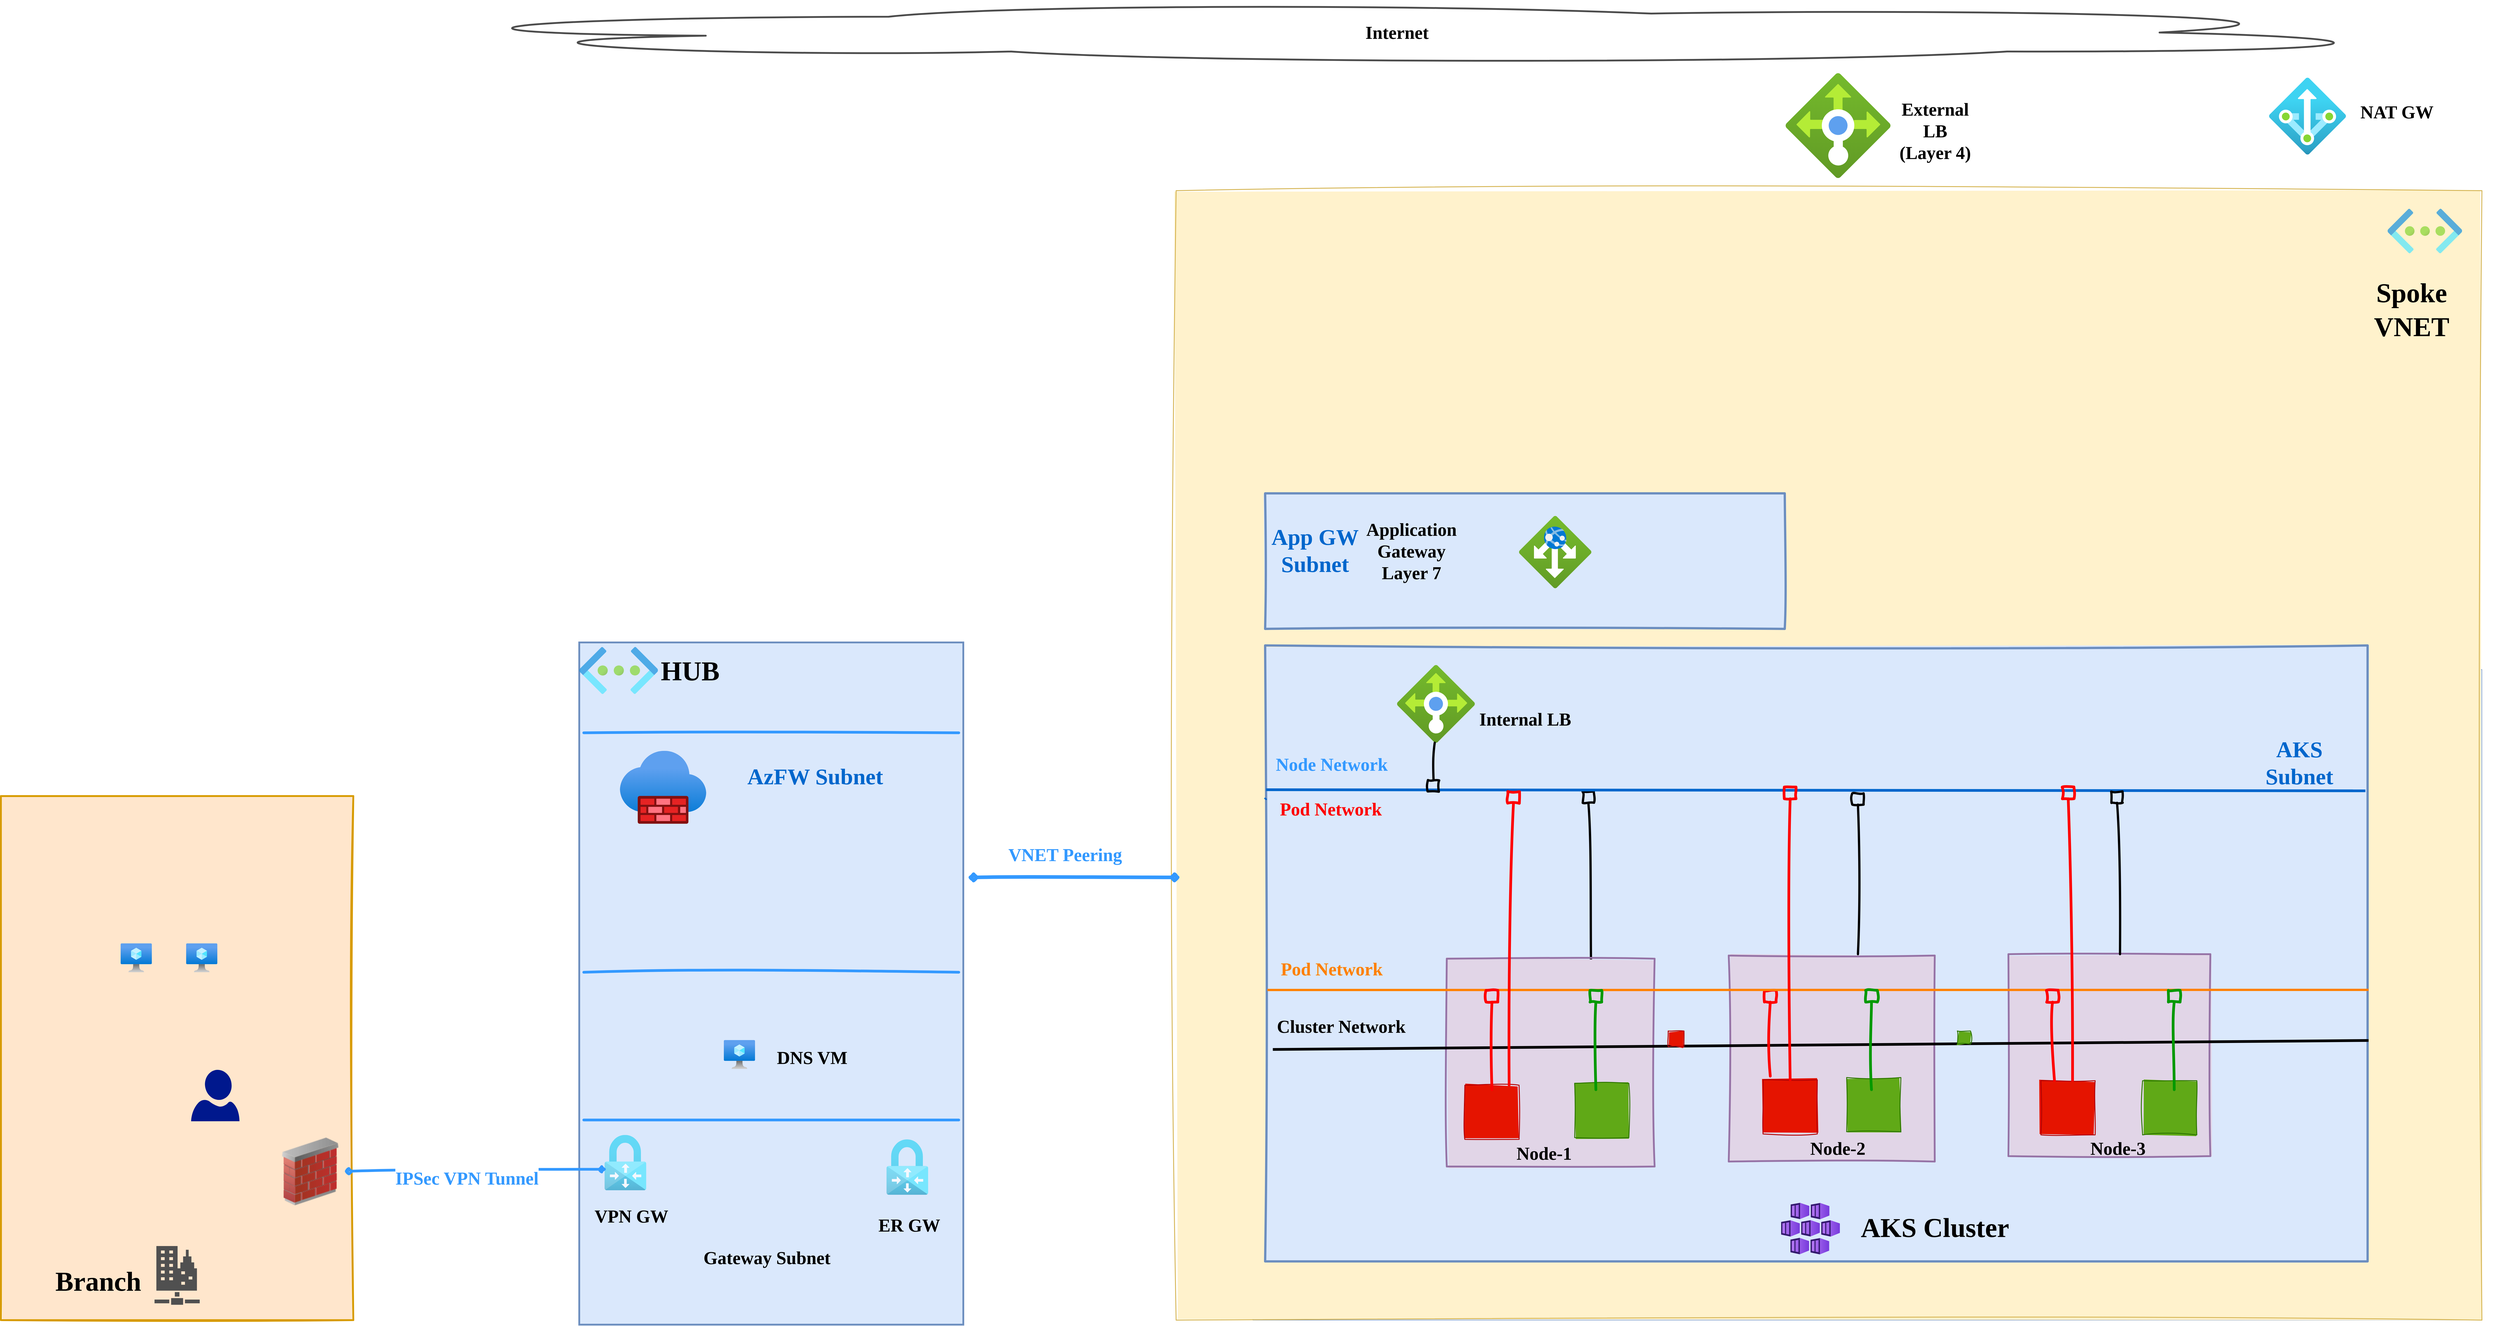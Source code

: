 <mxfile pages="5">
    <diagram name="AKS" id="uN7CGvEaiBTlguin2hiT">
        <mxGraphModel dx="8645" dy="9115" grid="1" gridSize="10" guides="1" tooltips="1" connect="1" arrows="1" fold="1" page="1" pageScale="1" pageWidth="850" pageHeight="1100" math="0" shadow="0">
            <root>
                <mxCell id="0"/>
                <mxCell id="1" parent="0"/>
                <mxCell id="2" style="edgeStyle=none;curved=1;sketch=0;hachureGap=4;jiggle=2;disableMultiStroke=1;curveFitting=1;orthogonalLoop=1;jettySize=auto;html=1;dashed=1;strokeColor=#FF8000;strokeWidth=6;fontFamily=Comic Sans MS;fontSize=40;fontColor=#3399FF;startArrow=none;startFill=0;endArrow=classic;endFill=1;startSize=11;endSize=19;" parent="1" edge="1">
                    <mxGeometry relative="1" as="geometry">
                        <mxPoint x="1047.925" y="-1920" as="sourcePoint"/>
                        <mxPoint x="980" y="-1470" as="targetPoint"/>
                    </mxGeometry>
                </mxCell>
                <mxCell id="TBIVwO9MvjW_WMQPq86C-65" value="base-architecture" parent="0"/>
                <mxCell id="TBIVwO9MvjW_WMQPq86C-161" value="" style="group;fillColor=#dae8fc;strokeColor=#6c8ebf;" parent="TBIVwO9MvjW_WMQPq86C-65" vertex="1" connectable="0">
                    <mxGeometry x="381" y="-1750" width="2720" height="1440" as="geometry"/>
                </mxCell>
                <mxCell id="TBIVwO9MvjW_WMQPq86C-159" value="&#10;&lt;b style=&quot;border-color: var(--border-color); color: rgb(0, 0, 0); font-family: &amp;quot;Comic Sans MS&amp;quot;; font-size: 40px; font-style: normal; font-variant-ligatures: normal; font-variant-caps: normal; letter-spacing: normal; orphans: 2; text-align: center; text-indent: 0px; text-transform: none; widows: 2; word-spacing: 0px; -webkit-text-stroke-width: 0px; background-color: rgb(251, 251, 251); text-decoration-thickness: initial; text-decoration-style: initial; text-decoration-color: initial;&quot;&gt;&lt;font style=&quot;border-color: var(--border-color);&quot; color=&quot;#0066cc&quot;&gt;Node Network&lt;br style=&quot;border-color: var(--border-color);&quot;&gt;AKS Subnet&lt;/font&gt;&lt;/b&gt;&#10;&#10;" style="whiteSpace=wrap;html=1;rounded=0;sketch=1;hachureGap=-8;jiggle=2;disableMultiStroke=1;disableMultiStrokeFill=1;fillStyle=solid;curveFitting=1;strokeColor=#d6b656;strokeWidth=2;fontFamily=Comic Sans MS;fontSize=20;fillColor=#fff2cc;" parent="TBIVwO9MvjW_WMQPq86C-161" vertex="1">
                    <mxGeometry x="-170" y="-1060" width="2890" height="2500" as="geometry"/>
                </mxCell>
                <UserObject label="&lt;font face=&quot;Comic Sans MS&quot; style=&quot;font-size: 60px;&quot;&gt;&lt;b style=&quot;font-size: 60px;&quot;&gt;Spoke&lt;br&gt;VNET&lt;br&gt;&lt;/b&gt;&lt;/font&gt;" tags="" id="TBIVwO9MvjW_WMQPq86C-10">
                    <mxCell style="text;html=1;align=center;verticalAlign=middle;resizable=0;points=[];autosize=1;strokeColor=none;fillColor=none;sketch=1;curveFitting=1;jiggle=2;fontSize=60;fontFamily=Architects Daughter;strokeWidth=2;" parent="TBIVwO9MvjW_WMQPq86C-161" vertex="1">
                        <mxGeometry x="2469.004" y="-880.001" width="190" height="170" as="geometry"/>
                    </mxCell>
                </UserObject>
                <mxCell id="TBIVwO9MvjW_WMQPq86C-254" value="" style="rounded=0;whiteSpace=wrap;html=1;sketch=1;hachureGap=-8;jiggle=2;disableMultiStroke=1;disableMultiStrokeFill=1;fillStyle=solid;curveFitting=1;strokeColor=#6c8ebf;strokeWidth=5;fontFamily=Comic Sans MS;fontSize=40;fillColor=#dae8fc;movable=1;resizable=1;rotatable=1;deletable=1;editable=1;connectable=1;" parent="TBIVwO9MvjW_WMQPq86C-65" vertex="1">
                    <mxGeometry x="408" y="-2140" width="1150" height="300" as="geometry"/>
                </mxCell>
                <mxCell id="TBIVwO9MvjW_WMQPq86C-44" value="" style="rounded=0;whiteSpace=wrap;html=1;sketch=1;hachureGap=-8;jiggle=2;disableMultiStroke=1;disableMultiStrokeFill=1;fillStyle=solid;curveFitting=1;strokeColor=#6c8ebf;strokeWidth=5;fontFamily=Comic Sans MS;fontSize=40;fillColor=#dae8fc;movable=1;resizable=1;rotatable=1;deletable=1;editable=1;connectable=1;" parent="TBIVwO9MvjW_WMQPq86C-65" vertex="1">
                    <mxGeometry x="408" y="-1803.33" width="2440" height="1363.33" as="geometry"/>
                </mxCell>
                <UserObject label="" tags="" id="TBIVwO9MvjW_WMQPq86C-19">
                    <mxCell style="edgeStyle=none;shape=connector;rounded=0;orthogonalLoop=1;jettySize=auto;html=1;labelBackgroundColor=default;strokeColor=#3399FF;strokeWidth=8;fontFamily=Comic Sans MS;fontSize=25;fontColor=default;startArrow=diamond;startFill=1;endArrow=diamond;endFill=1;sketch=1;curveFitting=1;jiggle=2;hachureGap=4;fontSource=https%3A%2F%2Ffonts.googleapis.com%2Fcss%3Ffamily%3DArchitects%2BDaughter;disableMultiStroke=1;" parent="TBIVwO9MvjW_WMQPq86C-65" edge="1">
                        <mxGeometry relative="1" as="geometry">
                            <mxPoint x="220" y="-1290" as="sourcePoint"/>
                            <mxPoint x="-250" y="-1290" as="targetPoint"/>
                        </mxGeometry>
                    </mxCell>
                </UserObject>
                <mxCell id="TBIVwO9MvjW_WMQPq86C-162" value="&lt;div style=&quot;text-align: center; font-size: 50px;&quot;&gt;&lt;span style=&quot;background-color: initial;&quot;&gt;&lt;b style=&quot;&quot;&gt;&lt;font style=&quot;font-size: 50px;&quot;&gt;AKS&lt;/font&gt;&lt;/b&gt;&lt;/span&gt;&lt;/div&gt;&lt;div style=&quot;text-align: center; font-size: 50px;&quot;&gt;&lt;span style=&quot;background-color: initial;&quot;&gt;&lt;b style=&quot;&quot;&gt;&lt;font style=&quot;font-size: 50px;&quot;&gt;Subnet&lt;/font&gt;&lt;/b&gt;&lt;/span&gt;&lt;/div&gt;" style="text;whiteSpace=wrap;html=1;fontSize=40;fontFamily=Comic Sans MS;fontColor=#0066CC;" parent="TBIVwO9MvjW_WMQPq86C-65" vertex="1">
                    <mxGeometry x="2620" y="-1610" width="310" height="120" as="geometry"/>
                </mxCell>
                <mxCell id="TBIVwO9MvjW_WMQPq86C-199" value="" style="group" parent="TBIVwO9MvjW_WMQPq86C-65" vertex="1" connectable="0">
                    <mxGeometry x="-2390" y="-1464" width="780" height="1160" as="geometry"/>
                </mxCell>
                <mxCell id="TBIVwO9MvjW_WMQPq86C-28" value="" style="rounded=0;whiteSpace=wrap;html=1;sketch=1;hachureGap=-8;jiggle=2;curveFitting=1;strokeColor=#d79b00;strokeWidth=4;fontFamily=Architects Daughter;fontSource=https%3A%2F%2Ffonts.googleapis.com%2Fcss%3Ffamily%3DArchitects%2BDaughter;fontSize=20;fillColor=#ffe6cc;fillStyle=solid;" parent="TBIVwO9MvjW_WMQPq86C-199" vertex="1">
                    <mxGeometry y="-6" width="780" height="1160" as="geometry"/>
                </mxCell>
                <UserObject label="&lt;b style=&quot;font-size: 60px;&quot;&gt;&lt;font face=&quot;Comic Sans MS&quot; style=&quot;font-size: 60px;&quot;&gt;Branch&lt;/font&gt;&lt;/b&gt;" tags="" id="TBIVwO9MvjW_WMQPq86C-34">
                    <mxCell style="text;html=1;align=center;verticalAlign=middle;resizable=0;points=[];autosize=1;strokeColor=none;fillColor=none;fontSize=60;fontFamily=Architects Daughter;fontColor=#000000;sketch=1;curveFitting=1;jiggle=2;" parent="TBIVwO9MvjW_WMQPq86C-199" vertex="1">
                        <mxGeometry x="105.002" y="1025.004" width="220" height="90" as="geometry"/>
                    </mxCell>
                </UserObject>
                <mxCell id="TBIVwO9MvjW_WMQPq86C-87" value="" style="image;html=1;image=img/lib/clip_art/networking/Firewall_02_128x128.png;rounded=0;sketch=1;hachureGap=-8;jiggle=2;disableMultiStroke=1;disableMultiStrokeFill=1;fillStyle=solid;curveFitting=1;strokeColor=default;strokeWidth=40;fontFamily=Comic Sans MS;fontSize=60;fontColor=default;fillColor=default;" parent="TBIVwO9MvjW_WMQPq86C-199" vertex="1">
                    <mxGeometry x="610" y="750" width="150" height="150" as="geometry"/>
                </mxCell>
                <mxCell id="TBIVwO9MvjW_WMQPq86C-90" value="" style="sketch=0;pointerEvents=1;shadow=0;dashed=0;html=1;strokeColor=none;fillColor=#505050;labelPosition=center;verticalLabelPosition=bottom;verticalAlign=top;outlineConnect=0;align=center;shape=mxgraph.office.servers.survivable_branch_appliance;rounded=0;hachureGap=-8;jiggle=2;disableMultiStroke=1;disableMultiStrokeFill=1;fillStyle=solid;curveFitting=1;strokeWidth=40;fontFamily=Comic Sans MS;fontSize=60;fontColor=default;" parent="TBIVwO9MvjW_WMQPq86C-199" vertex="1">
                    <mxGeometry x="340" y="990" width="100" height="130" as="geometry"/>
                </mxCell>
                <mxCell id="TBIVwO9MvjW_WMQPq86C-195" value="" style="sketch=0;aspect=fixed;pointerEvents=1;shadow=0;dashed=0;html=1;strokeColor=none;labelPosition=center;verticalLabelPosition=bottom;verticalAlign=top;align=center;fillColor=#00188D;shape=mxgraph.azure.user;rounded=0;hachureGap=-8;jiggle=2;disableMultiStroke=1;disableMultiStrokeFill=1;fillStyle=solid;curveFitting=1;strokeWidth=2;fontFamily=Comic Sans MS;fontSize=35;fontColor=#000000;" parent="TBIVwO9MvjW_WMQPq86C-199" vertex="1">
                    <mxGeometry x="421" y="600" width="107" height="113.83" as="geometry"/>
                </mxCell>
                <mxCell id="TBIVwO9MvjW_WMQPq86C-184" value="" style="aspect=fixed;html=1;points=[];align=center;image;fontSize=12;image=img/lib/azure2/compute/Virtual_Machine.svg;rounded=0;sketch=1;hachureGap=-8;jiggle=2;disableMultiStroke=1;disableMultiStrokeFill=1;fillStyle=solid;curveFitting=1;strokeColor=default;strokeWidth=2;fontFamily=Comic Sans MS;fontColor=#000000;fillColor=default;" parent="TBIVwO9MvjW_WMQPq86C-199" vertex="1">
                    <mxGeometry x="265" y="320" width="69" height="64" as="geometry"/>
                </mxCell>
                <mxCell id="TBIVwO9MvjW_WMQPq86C-185" value="" style="aspect=fixed;html=1;points=[];align=center;image;fontSize=12;image=img/lib/azure2/compute/Virtual_Machine.svg;rounded=0;sketch=1;hachureGap=-8;jiggle=2;disableMultiStroke=1;disableMultiStrokeFill=1;fillStyle=solid;curveFitting=1;strokeColor=default;strokeWidth=2;fontFamily=Comic Sans MS;fontColor=#000000;fillColor=default;" parent="TBIVwO9MvjW_WMQPq86C-199" vertex="1">
                    <mxGeometry x="410" y="320" width="69" height="64" as="geometry"/>
                </mxCell>
                <mxCell id="TBIVwO9MvjW_WMQPq86C-201" value="VNET Peering" style="text;html=1;align=center;verticalAlign=middle;resizable=0;points=[];autosize=1;strokeColor=none;fillColor=none;fontSize=40;fontFamily=Comic Sans MS;fontColor=#3399FF;fontStyle=1" parent="TBIVwO9MvjW_WMQPq86C-65" vertex="1">
                    <mxGeometry x="-180" y="-1370" width="290" height="60" as="geometry"/>
                </mxCell>
                <mxCell id="TBIVwO9MvjW_WMQPq86C-216" value="" style="aspect=fixed;html=1;points=[];align=center;image;fontSize=12;image=img/lib/azure2/networking/Load_Balancers.svg;rounded=0;sketch=1;hachureGap=-8;jiggle=2;disableMultiStroke=1;disableMultiStrokeFill=1;fillStyle=solid;curveFitting=1;strokeColor=default;strokeWidth=40;fontFamily=Comic Sans MS;fontColor=default;fillColor=default;" parent="TBIVwO9MvjW_WMQPq86C-65" vertex="1">
                    <mxGeometry x="1560" y="-3070" width="232" height="232" as="geometry"/>
                </mxCell>
                <mxCell id="TBIVwO9MvjW_WMQPq86C-217" value="&lt;div style=&quot;text-align: center; font-size: 40px;&quot;&gt;External&lt;/div&gt;&lt;div style=&quot;text-align: center; font-size: 40px;&quot;&gt;LB&lt;/div&gt;&lt;div style=&quot;text-align: center; font-size: 40px;&quot;&gt;(Layer 4)&lt;/div&gt;" style="text;whiteSpace=wrap;html=1;fontSize=40;fontFamily=Comic Sans MS;fontColor=#000000;fontStyle=1" parent="TBIVwO9MvjW_WMQPq86C-65" vertex="1">
                    <mxGeometry x="1810" y="-3020" width="310" height="120" as="geometry"/>
                </mxCell>
                <mxCell id="TBIVwO9MvjW_WMQPq86C-221" style="edgeStyle=none;curved=1;sketch=0;hachureGap=4;jiggle=2;disableMultiStroke=1;curveFitting=1;orthogonalLoop=1;jettySize=auto;html=1;exitX=1;exitY=0.5;exitDx=0;exitDy=0;dashed=1;strokeColor=#000000;strokeWidth=8;fontFamily=Comic Sans MS;fontSize=40;fontColor=#3399FF;startArrow=none;startFill=0;endArrow=classic;endFill=1;startSize=11;endSize=19;flowAnimation=1;" parent="TBIVwO9MvjW_WMQPq86C-65" source="TBIVwO9MvjW_WMQPq86C-190" target="TBIVwO9MvjW_WMQPq86C-216" edge="1">
                    <mxGeometry relative="1" as="geometry">
                        <mxPoint x="1679.653" y="-2664.391" as="targetPoint"/>
                        <Array as="points">
                            <mxPoint x="1360" y="-3380"/>
                            <mxPoint x="1580" y="-3260"/>
                        </Array>
                    </mxGeometry>
                </mxCell>
                <mxCell id="TBIVwO9MvjW_WMQPq86C-215" value="&lt;div style=&quot;text-align: center; font-size: 50px;&quot;&gt;&lt;b&gt;App GW&lt;/b&gt;&lt;/div&gt;&lt;div style=&quot;text-align: center; font-size: 50px;&quot;&gt;&lt;b&gt;Subnet&lt;/b&gt;&lt;/div&gt;" style="text;whiteSpace=wrap;html=1;fontSize=40;fontFamily=Comic Sans MS;fontColor=#0066CC;" parent="TBIVwO9MvjW_WMQPq86C-65" vertex="1">
                    <mxGeometry x="420" y="-2080" width="310" height="120" as="geometry"/>
                </mxCell>
                <mxCell id="TBIVwO9MvjW_WMQPq86C-253" value="" style="aspect=fixed;html=1;points=[];align=center;image;fontSize=12;image=img/lib/azure2/networking/Application_Gateways.svg;rounded=0;sketch=1;hachureGap=-8;jiggle=2;disableMultiStroke=1;disableMultiStrokeFill=1;fillStyle=solid;curveFitting=1;strokeColor=default;strokeWidth=2;fontFamily=Comic Sans MS;fontColor=#3399FF;fillColor=default;" parent="TBIVwO9MvjW_WMQPq86C-65" vertex="1">
                    <mxGeometry x="970" y="-2090" width="160" height="160" as="geometry"/>
                </mxCell>
                <UserObject label="" tags="" id="TBIVwO9MvjW_WMQPq86C-8">
                    <mxCell style="aspect=fixed;html=1;points=[];align=center;image;fontSize=12;image=img/lib/azure2/networking/Virtual_Networks.svg;rounded=0;glass=0;labelBackgroundColor=#66B2FF;fillStyle=hachure;fontFamily=Comic Sans MS;fontColor=#000000;opacity=70;sketch=1;curveFitting=1;jiggle=2;hachureGap=4;fontSource=https%3A%2F%2Ffonts.googleapis.com%2Fcss%3Ffamily%3DArchitects%2BDaughter;" parent="TBIVwO9MvjW_WMQPq86C-65" vertex="1">
                        <mxGeometry x="2891.998" y="-2769.997" width="165.312" height="98.694" as="geometry"/>
                    </mxCell>
                </UserObject>
                <mxCell id="TBIVwO9MvjW_WMQPq86C-27" value="" style="group;fillColor=#dae8fc;strokeColor=#6c8ebf;strokeWidth=4;container=0;" parent="TBIVwO9MvjW_WMQPq86C-65" vertex="1" connectable="0">
                    <mxGeometry x="-1110" y="-1810" width="850" height="1510" as="geometry"/>
                </mxCell>
                <UserObject label="&lt;b style=&quot;font-size: 60px;&quot;&gt;&lt;font face=&quot;Comic Sans MS&quot; style=&quot;font-size: 60px;&quot;&gt;HUB&lt;/font&gt;&lt;/b&gt;" tags="" id="TBIVwO9MvjW_WMQPq86C-4">
                    <mxCell style="text;html=1;align=center;verticalAlign=middle;resizable=0;points=[];autosize=1;strokeColor=none;fillColor=none;fontSize=60;fontFamily=Architects Daughter;fontColor=#000000;sketch=1;curveFitting=1;jiggle=2;" parent="TBIVwO9MvjW_WMQPq86C-65" vertex="1">
                        <mxGeometry x="-939.998" y="-1789.998" width="150" height="90" as="geometry"/>
                    </mxCell>
                </UserObject>
                <UserObject label="" tags="" id="TBIVwO9MvjW_WMQPq86C-12">
                    <mxCell style="aspect=fixed;html=1;points=[];align=center;image;fontSize=12;image=img/lib/azure2/networking/Virtual_Networks.svg;rounded=0;glass=0;labelBackgroundColor=#66B2FF;fillStyle=hachure;fontFamily=Comic Sans MS;fontColor=#000000;opacity=70;sketch=1;curveFitting=1;jiggle=2;hachureGap=4;fontSource=https%3A%2F%2Ffonts.googleapis.com%2Fcss%3Ffamily%3DArchitects%2BDaughter;" parent="TBIVwO9MvjW_WMQPq86C-65" vertex="1">
                        <mxGeometry x="-1110" y="-1800.004" width="174.34" height="104.08" as="geometry"/>
                    </mxCell>
                </UserObject>
                <UserObject label="" tags="" id="TBIVwO9MvjW_WMQPq86C-13">
                    <mxCell style="aspect=fixed;html=1;points=[];align=center;image;fontSize=12;image=img/lib/azure2/networking/Virtual_Network_Gateways.svg;rounded=0;glass=0;labelBackgroundColor=#66B2FF;fillStyle=hachure;fontFamily=Comic Sans MS;fontColor=#000000;opacity=70;sketch=1;curveFitting=1;jiggle=2;hachureGap=4;fontSource=https%3A%2F%2Ffonts.googleapis.com%2Fcss%3Ffamily%3DArchitects%2BDaughter;" parent="TBIVwO9MvjW_WMQPq86C-65" vertex="1">
                        <mxGeometry x="-1054" y="-719.835" width="92.31" height="122.49" as="geometry"/>
                    </mxCell>
                </UserObject>
                <UserObject label="&lt;font face=&quot;Comic Sans MS&quot; style=&quot;font-size: 40px;&quot;&gt;Gateway Subnet&lt;/font&gt;" tags="" id="TBIVwO9MvjW_WMQPq86C-17">
                    <mxCell style="text;html=1;align=center;verticalAlign=middle;resizable=0;points=[];autosize=1;strokeColor=none;fillColor=none;fontSize=40;fontFamily=Architects Daughter;fontColor=#000000;sketch=1;curveFitting=1;jiggle=2;fontStyle=1" parent="TBIVwO9MvjW_WMQPq86C-65" vertex="1">
                        <mxGeometry x="-865" y="-482.34" width="340" height="70" as="geometry"/>
                    </mxCell>
                </UserObject>
                <UserObject label="&lt;b style=&quot;font-size: 40px;&quot;&gt;VPN GW&lt;/b&gt;" tags="" id="TBIVwO9MvjW_WMQPq86C-29">
                    <mxCell style="text;html=1;align=center;verticalAlign=middle;resizable=0;points=[];autosize=1;strokeColor=none;fillColor=none;fontSize=40;fontFamily=Comic Sans MS;fontColor=#000000;sketch=1;curveFitting=1;jiggle=2;" parent="TBIVwO9MvjW_WMQPq86C-65" vertex="1">
                        <mxGeometry x="-1090.0" y="-569.998" width="190" height="60" as="geometry"/>
                    </mxCell>
                </UserObject>
                <UserObject label="" tags="" id="TBIVwO9MvjW_WMQPq86C-32">
                    <mxCell style="aspect=fixed;html=1;points=[];align=center;image;fontSize=12;image=img/lib/azure2/networking/Virtual_Network_Gateways.svg;rounded=0;glass=0;labelBackgroundColor=#66B2FF;fillStyle=hachure;fontFamily=Comic Sans MS;fontColor=#000000;opacity=70;sketch=1;curveFitting=1;jiggle=2;hachureGap=4;fontSource=https%3A%2F%2Ffonts.googleapis.com%2Fcss%3Ffamily%3DArchitects%2BDaughter;" parent="TBIVwO9MvjW_WMQPq86C-65" vertex="1">
                        <mxGeometry x="-430" y="-710.005" width="92.31" height="122.49" as="geometry"/>
                    </mxCell>
                </UserObject>
                <UserObject label="&lt;b style=&quot;font-size: 40px;&quot;&gt;ER GW&lt;/b&gt;" tags="" id="TBIVwO9MvjW_WMQPq86C-33">
                    <mxCell style="text;html=1;align=center;verticalAlign=middle;resizable=0;points=[];autosize=1;strokeColor=none;fillColor=none;fontSize=40;fontFamily=Comic Sans MS;fontColor=#000000;sketch=1;curveFitting=1;jiggle=2;" parent="TBIVwO9MvjW_WMQPq86C-65" vertex="1">
                        <mxGeometry x="-460.0" y="-549.998" width="160" height="60" as="geometry"/>
                    </mxCell>
                </UserObject>
                <UserObject label="" tags="" id="qUfyDGxGpHKbPqtfmTrg-6">
                    <mxCell style="edgeStyle=none;jumpStyle=none;jumpSize=2;orthogonalLoop=1;jettySize=auto;html=1;shadow=0;strokeColor=#3399FF;strokeWidth=6;fontFamily=Comic Sans MS;fontSize=25;fontColor=#000000;startArrow=none;startFill=0;endArrow=none;endFill=0;rounded=0;sketch=1;curveFitting=1;jiggle=2;hachureGap=4;fontSource=https%3A%2F%2Ffonts.googleapis.com%2Fcss%3Ffamily%3DArchitects%2BDaughter;disableMultiStroke=1;" parent="TBIVwO9MvjW_WMQPq86C-65" edge="1">
                        <mxGeometry relative="1" as="geometry">
                            <mxPoint x="-1100" y="-1080" as="sourcePoint"/>
                            <mxPoint x="-270" y="-1080" as="targetPoint"/>
                        </mxGeometry>
                    </mxCell>
                </UserObject>
                <UserObject label="&lt;font style=&quot;font-size: 40px;&quot;&gt;&lt;b&gt;Internet&lt;/b&gt;&lt;/font&gt;" tags="" id="qUfyDGxGpHKbPqtfmTrg-16">
                    <mxCell style="ellipse;shape=cloud;whiteSpace=wrap;html=1;rounded=0;glass=0;labelBackgroundColor=default;fillStyle=auto;strokeColor=#000000;strokeWidth=4;fontFamily=Comic Sans MS;fontSize=25;fontColor=#000000;fillColor=none;gradientColor=none;opacity=70;sketch=1;curveFitting=1;jiggle=2;hachureGap=4;fontSource=https%3A%2F%2Ffonts.googleapis.com%2Fcss%3Ffamily%3DArchitects%2BDaughter;disableMultiStrokeFill=1;disableMultiStroke=1;" parent="TBIVwO9MvjW_WMQPq86C-65" vertex="1">
                        <mxGeometry x="-1550" y="-3230" width="4500" height="140" as="geometry"/>
                    </mxCell>
                </UserObject>
                <mxCell id="TBIVwO9MvjW_WMQPq86C-196" value="" style="aspect=fixed;html=1;points=[];align=center;image;fontSize=12;image=img/lib/azure2/networking/Load_Balancers.svg;rounded=0;sketch=1;hachureGap=-8;jiggle=2;disableMultiStroke=1;disableMultiStrokeFill=1;fillStyle=solid;curveFitting=1;strokeColor=default;strokeWidth=40;fontFamily=Comic Sans MS;fontColor=default;fillColor=default;" parent="TBIVwO9MvjW_WMQPq86C-65" vertex="1">
                    <mxGeometry x="700" y="-1760" width="172" height="172" as="geometry"/>
                </mxCell>
                <UserObject label="" tags="" id="TBIVwO9MvjW_WMQPq86C-23">
                    <mxCell style="edgeStyle=none;jumpStyle=none;jumpSize=2;orthogonalLoop=1;jettySize=auto;html=1;shadow=0;strokeColor=#3399FF;strokeWidth=6;fontFamily=Comic Sans MS;fontSize=25;fontColor=#000000;startArrow=none;startFill=0;endArrow=none;endFill=0;rounded=0;sketch=1;curveFitting=1;jiggle=2;hachureGap=4;fontSource=https%3A%2F%2Ffonts.googleapis.com%2Fcss%3Ffamily%3DArchitects%2BDaughter;disableMultiStroke=1;" parent="TBIVwO9MvjW_WMQPq86C-65" edge="1">
                        <mxGeometry relative="1" as="geometry">
                            <mxPoint x="-1100" y="-753" as="sourcePoint"/>
                            <mxPoint x="-270" y="-753" as="targetPoint"/>
                        </mxGeometry>
                    </mxCell>
                </UserObject>
                <UserObject label="&lt;font size=&quot;1&quot; face=&quot;Comic Sans MS&quot;&gt;&lt;b style=&quot;font-size: 40px;&quot;&gt;DNS VM&lt;/b&gt;&lt;/font&gt;" tags="" id="2g-Eaq45xLmQXgfcdr5T-6">
                    <mxCell style="text;html=1;align=center;verticalAlign=middle;resizable=0;points=[];autosize=1;strokeColor=none;fillColor=none;fontSize=60;fontFamily=Architects Daughter;fontColor=#000000;sketch=1;curveFitting=1;jiggle=2;" parent="TBIVwO9MvjW_WMQPq86C-65" vertex="1">
                        <mxGeometry x="-689.998" y="-939.998" width="190" height="90" as="geometry"/>
                    </mxCell>
                </UserObject>
                <mxCell id="TBIVwO9MvjW_WMQPq86C-183" value="" style="aspect=fixed;html=1;points=[];align=center;image;fontSize=12;image=img/lib/azure2/compute/Virtual_Machine.svg;rounded=0;sketch=1;hachureGap=-8;jiggle=2;disableMultiStroke=1;disableMultiStrokeFill=1;fillStyle=solid;curveFitting=1;strokeColor=default;strokeWidth=2;fontFamily=Comic Sans MS;fontColor=#000000;fillColor=default;" parent="TBIVwO9MvjW_WMQPq86C-65" vertex="1">
                    <mxGeometry x="-790" y="-930" width="69" height="64" as="geometry"/>
                </mxCell>
                <mxCell id="TBIVwO9MvjW_WMQPq86C-180" value="&lt;div style=&quot;text-align: center; font-size: 40px;&quot;&gt;&lt;b style=&quot;font-size: 40px;&quot;&gt;Application&lt;/b&gt;&lt;/div&gt;&lt;div style=&quot;text-align: center; font-size: 40px;&quot;&gt;&lt;b style=&quot;font-size: 40px;&quot;&gt;Gateway&lt;/b&gt;&lt;/div&gt;&lt;div style=&quot;text-align: center; font-size: 40px;&quot;&gt;&lt;b style=&quot;font-size: 40px;&quot;&gt;Layer 7&lt;/b&gt;&lt;/div&gt;" style="text;whiteSpace=wrap;html=1;fontSize=40;fontFamily=Comic Sans MS;fontColor=#000000;" parent="TBIVwO9MvjW_WMQPq86C-65" vertex="1">
                    <mxGeometry x="630" y="-2090" width="310" height="120" as="geometry"/>
                </mxCell>
                <UserObject label="" tags="" id="TBIVwO9MvjW_WMQPq86C-35">
                    <mxCell style="edgeStyle=none;shape=connector;rounded=0;orthogonalLoop=1;jettySize=auto;html=1;labelBackgroundColor=default;strokeColor=#3399FF;strokeWidth=6;fontFamily=Comic Sans MS;fontSize=25;fontColor=default;startArrow=diamond;startFill=1;endArrow=diamond;endFill=1;sketch=1;curveFitting=1;jiggle=2;hachureGap=4;fontSource=https%3A%2F%2Ffonts.googleapis.com%2Fcss%3Ffamily%3DArchitects%2BDaughter;disableMultiStroke=1;" parent="TBIVwO9MvjW_WMQPq86C-65" target="TBIVwO9MvjW_WMQPq86C-87" edge="1">
                        <mxGeometry relative="1" as="geometry">
                            <mxPoint x="-1050" y="-644" as="sourcePoint"/>
                            <mxPoint x="-2180" y="-809.88" as="targetPoint"/>
                        </mxGeometry>
                    </mxCell>
                </UserObject>
                <mxCell id="TBIVwO9MvjW_WMQPq86C-91" value="&lt;font style=&quot;font-size: 40px;&quot;&gt;&lt;b&gt;IPSec VPN Tunnel&lt;/b&gt;&lt;/font&gt;" style="edgeLabel;html=1;align=center;verticalAlign=middle;resizable=0;points=[];fontSize=60;fontFamily=Comic Sans MS;fontColor=#3399FF;" parent="TBIVwO9MvjW_WMQPq86C-35" vertex="1" connectable="0">
                    <mxGeometry x="0.297" y="-15" relative="1" as="geometry">
                        <mxPoint x="67" y="25" as="offset"/>
                    </mxGeometry>
                </mxCell>
                <mxCell id="17" value="" style="aspect=fixed;html=1;points=[];align=center;image;fontSize=12;image=img/lib/azure2/networking/NAT.svg;shadow=0;glass=0;labelBackgroundColor=none;fontFamily=Comic Sans MS;fontColor=#000000;" parent="TBIVwO9MvjW_WMQPq86C-65" vertex="1">
                    <mxGeometry x="2630" y="-3060" width="170" height="170" as="geometry"/>
                </mxCell>
                <mxCell id="18" value="&lt;div style=&quot;text-align: center; font-size: 40px;&quot;&gt;NAT GW&lt;/div&gt;" style="text;whiteSpace=wrap;html=1;fontSize=40;fontFamily=Comic Sans MS;fontColor=#000000;fontStyle=1" parent="TBIVwO9MvjW_WMQPq86C-65" vertex="1">
                    <mxGeometry x="2830" y="-3014" width="310" height="120" as="geometry"/>
                </mxCell>
                <mxCell id="22" value="&lt;div style=&quot;text-align: center;&quot;&gt;&lt;font style=&quot;font-size: 40px;&quot;&gt;&lt;b&gt;Internal LB&lt;/b&gt;&lt;/font&gt;&lt;/div&gt;" style="text;whiteSpace=wrap;html=1;fontSize=35;fontFamily=Comic Sans MS;fontColor=#000000;" parent="TBIVwO9MvjW_WMQPq86C-65" vertex="1">
                    <mxGeometry x="880" y="-1670" width="310" height="120" as="geometry"/>
                </mxCell>
                <UserObject label="" tags="" id="23">
                    <mxCell style="edgeStyle=none;jumpStyle=none;jumpSize=2;orthogonalLoop=1;jettySize=auto;html=1;shadow=0;strokeColor=#3399FF;strokeWidth=6;fontFamily=Comic Sans MS;fontSize=25;fontColor=#000000;startArrow=none;startFill=0;endArrow=none;endFill=0;rounded=0;sketch=1;curveFitting=1;jiggle=2;hachureGap=4;fontSource=https%3A%2F%2Ffonts.googleapis.com%2Fcss%3Ffamily%3DArchitects%2BDaughter;disableMultiStroke=1;" parent="TBIVwO9MvjW_WMQPq86C-65" edge="1">
                        <mxGeometry relative="1" as="geometry">
                            <mxPoint x="-1100" y="-1610" as="sourcePoint"/>
                            <mxPoint x="-270" y="-1610" as="targetPoint"/>
                        </mxGeometry>
                    </mxCell>
                </UserObject>
                <mxCell id="TBIVwO9MvjW_WMQPq86C-233" value="" style="aspect=fixed;html=1;points=[];align=center;image;fontSize=12;image=img/lib/azure2/networking/Firewalls.svg;rounded=0;sketch=1;hachureGap=-8;jiggle=2;disableMultiStroke=1;disableMultiStrokeFill=1;fillStyle=solid;curveFitting=1;strokeColor=default;strokeWidth=2;fontFamily=Comic Sans MS;fontColor=#CC00CC;fillColor=default;" parent="TBIVwO9MvjW_WMQPq86C-65" vertex="1">
                    <mxGeometry x="-1020" y="-1570" width="191" height="161.41" as="geometry"/>
                </mxCell>
                <mxCell id="TBIVwO9MvjW_WMQPq86C-234" value="&lt;div style=&quot;text-align: center; font-size: 50px;&quot;&gt;&lt;b&gt;AzFW Subnet&lt;/b&gt;&lt;/div&gt;" style="text;whiteSpace=wrap;html=1;fontSize=40;fontFamily=Comic Sans MS;fontColor=#0066CC;" parent="TBIVwO9MvjW_WMQPq86C-65" vertex="1">
                    <mxGeometry x="-740" y="-1550" width="310" height="120" as="geometry"/>
                </mxCell>
                <mxCell id="TBIVwO9MvjW_WMQPq86C-69" value="AKS Nodes" style="" parent="0"/>
                <mxCell id="TBIVwO9MvjW_WMQPq86C-49" style="edgeStyle=none;rounded=0;sketch=1;hachureGap=4;jiggle=2;disableMultiStroke=1;curveFitting=1;orthogonalLoop=1;jettySize=auto;html=1;exitX=0.694;exitY=0.037;exitDx=0;exitDy=0;strokeWidth=5;fontFamily=Comic Sans MS;fontSize=40;fontColor=default;endArrow=box;endFill=0;endSize=19;startSize=11;exitPerimeter=0;" parent="TBIVwO9MvjW_WMQPq86C-69" source="TBIVwO9MvjW_WMQPq86C-40" edge="1">
                    <mxGeometry relative="1" as="geometry">
                        <mxPoint x="1123" y="-1480" as="targetPoint"/>
                    </mxGeometry>
                </mxCell>
                <mxCell id="TBIVwO9MvjW_WMQPq86C-40" value="" style="whiteSpace=wrap;html=1;aspect=fixed;rounded=0;sketch=1;hachureGap=-8;jiggle=2;disableMultiStroke=1;disableMultiStrokeFill=1;fillStyle=solid;curveFitting=1;strokeColor=#9673a6;strokeWidth=4;fontFamily=Comic Sans MS;fontSize=40;fillColor=#e1d5e7;" parent="TBIVwO9MvjW_WMQPq86C-69" vertex="1">
                    <mxGeometry x="810" y="-1110" width="460" height="460" as="geometry"/>
                </mxCell>
                <mxCell id="TBIVwO9MvjW_WMQPq86C-42" value="" style="whiteSpace=wrap;html=1;aspect=fixed;rounded=0;sketch=1;hachureGap=-8;jiggle=2;disableMultiStroke=1;disableMultiStrokeFill=1;fillStyle=solid;curveFitting=1;strokeColor=#9673a6;strokeWidth=4;fontFamily=Comic Sans MS;fontSize=40;fillColor=#e1d5e7;" parent="TBIVwO9MvjW_WMQPq86C-69" vertex="1">
                    <mxGeometry x="1434" y="-1117" width="456" height="456" as="geometry"/>
                </mxCell>
                <mxCell id="TBIVwO9MvjW_WMQPq86C-43" value="" style="whiteSpace=wrap;html=1;aspect=fixed;rounded=0;sketch=1;hachureGap=-8;jiggle=2;disableMultiStroke=1;disableMultiStrokeFill=1;fillStyle=solid;curveFitting=1;strokeColor=#9673a6;strokeWidth=4;fontFamily=Comic Sans MS;fontSize=40;fillColor=#e1d5e7;" parent="TBIVwO9MvjW_WMQPq86C-69" vertex="1">
                    <mxGeometry x="2053" y="-1120" width="447" height="447" as="geometry"/>
                </mxCell>
                <mxCell id="TBIVwO9MvjW_WMQPq86C-45" style="rounded=0;hachureGap=4;disableMultiStroke=1;orthogonalLoop=1;jettySize=auto;html=1;strokeWidth=6;fontFamily=Comic Sans MS;fontSize=40;fontColor=default;endArrow=none;endFill=0;strokeColor=#0066CC;startArrow=none;entryX=0.998;entryY=0.236;entryDx=0;entryDy=0;entryPerimeter=0;" parent="TBIVwO9MvjW_WMQPq86C-69" target="TBIVwO9MvjW_WMQPq86C-44" edge="1">
                    <mxGeometry relative="1" as="geometry">
                        <mxPoint x="410" y="-1484" as="sourcePoint"/>
                        <mxPoint x="2780" y="-1480" as="targetPoint"/>
                    </mxGeometry>
                </mxCell>
                <mxCell id="TBIVwO9MvjW_WMQPq86C-50" style="edgeStyle=none;rounded=0;sketch=1;hachureGap=4;jiggle=2;disableMultiStroke=1;curveFitting=1;orthogonalLoop=1;jettySize=auto;html=1;strokeWidth=5;fontFamily=Comic Sans MS;fontSize=40;fontColor=default;endArrow=box;endFill=0;endSize=19;startSize=11;" parent="TBIVwO9MvjW_WMQPq86C-69" edge="1">
                    <mxGeometry relative="1" as="geometry">
                        <mxPoint x="1720" y="-1120" as="sourcePoint"/>
                        <mxPoint x="1720" y="-1476" as="targetPoint"/>
                        <Array as="points"/>
                    </mxGeometry>
                </mxCell>
                <mxCell id="TBIVwO9MvjW_WMQPq86C-51" style="edgeStyle=none;rounded=0;sketch=1;hachureGap=4;jiggle=2;disableMultiStroke=1;curveFitting=1;orthogonalLoop=1;jettySize=auto;html=1;strokeWidth=5;fontFamily=Comic Sans MS;fontSize=40;fontColor=default;endArrow=box;endFill=0;endSize=19;startSize=11;" parent="TBIVwO9MvjW_WMQPq86C-69" edge="1">
                    <mxGeometry relative="1" as="geometry">
                        <mxPoint x="2300" y="-1120" as="sourcePoint"/>
                        <mxPoint x="2293" y="-1480" as="targetPoint"/>
                    </mxGeometry>
                </mxCell>
                <UserObject label="&lt;font face=&quot;Comic Sans MS&quot; style=&quot;font-size: 40px;&quot;&gt;&lt;b&gt;Cluster Network&lt;/b&gt;&lt;/font&gt;" tags="" id="TBIVwO9MvjW_WMQPq86C-58">
                    <mxCell style="text;html=1;align=center;verticalAlign=middle;resizable=0;points=[];autosize=1;strokeColor=none;fillColor=none;sketch=1;curveFitting=1;jiggle=2;fontSize=20;fontFamily=Architects Daughter;strokeWidth=40;" parent="TBIVwO9MvjW_WMQPq86C-69" vertex="1">
                        <mxGeometry x="406.004" y="-989.997" width="340" height="60" as="geometry"/>
                    </mxCell>
                </UserObject>
                <mxCell id="TBIVwO9MvjW_WMQPq86C-59" value="" style="whiteSpace=wrap;html=1;aspect=fixed;rounded=0;sketch=1;hachureGap=-8;jiggle=2;disableMultiStroke=1;disableMultiStrokeFill=1;fillStyle=solid;curveFitting=1;strokeColor=#B20000;strokeWidth=2;fontFamily=Comic Sans MS;fontSize=40;fontColor=#ffffff;fillColor=#e51400;" parent="TBIVwO9MvjW_WMQPq86C-69" vertex="1">
                    <mxGeometry x="850" y="-830" width="120" height="120" as="geometry"/>
                </mxCell>
                <UserObject label="&lt;font face=&quot;Comic Sans MS&quot; style=&quot;font-size: 40px;&quot;&gt;&lt;b&gt;Node-1&lt;/b&gt;&lt;/font&gt;" tags="" id="TBIVwO9MvjW_WMQPq86C-71">
                    <mxCell style="text;html=1;align=center;verticalAlign=middle;resizable=0;points=[];autosize=1;strokeColor=none;fillColor=none;sketch=1;curveFitting=1;jiggle=2;fontSize=20;fontFamily=Architects Daughter;strokeWidth=40;" parent="TBIVwO9MvjW_WMQPq86C-69" vertex="1">
                        <mxGeometry x="940.004" y="-708.997" width="170" height="60" as="geometry"/>
                    </mxCell>
                </UserObject>
                <UserObject label="&lt;font face=&quot;Comic Sans MS&quot; style=&quot;font-size: 40px;&quot;&gt;&lt;b&gt;Node-2&lt;/b&gt;&lt;/font&gt;" tags="" id="TBIVwO9MvjW_WMQPq86C-72">
                    <mxCell style="text;html=1;align=center;verticalAlign=middle;resizable=0;points=[];autosize=1;strokeColor=none;fillColor=none;sketch=1;curveFitting=1;jiggle=2;fontSize=20;fontFamily=Architects Daughter;strokeWidth=40;" parent="TBIVwO9MvjW_WMQPq86C-69" vertex="1">
                        <mxGeometry x="1590.004" y="-719.997" width="170" height="60" as="geometry"/>
                    </mxCell>
                </UserObject>
                <UserObject label="&lt;font face=&quot;Comic Sans MS&quot; style=&quot;font-size: 40px;&quot;&gt;&lt;b&gt;Node-3&lt;/b&gt;&lt;/font&gt;" tags="" id="TBIVwO9MvjW_WMQPq86C-73">
                    <mxCell style="text;html=1;align=center;verticalAlign=middle;resizable=0;points=[];autosize=1;strokeColor=none;fillColor=none;sketch=1;curveFitting=1;jiggle=2;fontSize=20;fontFamily=Architects Daughter;strokeWidth=40;" parent="TBIVwO9MvjW_WMQPq86C-69" vertex="1">
                        <mxGeometry x="2210.004" y="-719.997" width="170" height="60" as="geometry"/>
                    </mxCell>
                </UserObject>
                <mxCell id="TBIVwO9MvjW_WMQPq86C-101" value="" style="whiteSpace=wrap;html=1;aspect=fixed;rounded=0;sketch=1;hachureGap=-8;jiggle=2;disableMultiStroke=1;disableMultiStrokeFill=1;fillStyle=solid;curveFitting=1;strokeColor=#2D7600;strokeWidth=2;fontFamily=Comic Sans MS;fontSize=40;fontColor=#ffffff;fillColor=#60a917;" parent="TBIVwO9MvjW_WMQPq86C-69" vertex="1">
                    <mxGeometry x="1093" y="-834" width="120" height="120" as="geometry"/>
                </mxCell>
                <mxCell id="TBIVwO9MvjW_WMQPq86C-60" value="" style="whiteSpace=wrap;html=1;aspect=fixed;rounded=0;sketch=1;hachureGap=-8;jiggle=2;disableMultiStroke=1;disableMultiStrokeFill=1;fillStyle=solid;curveFitting=1;strokeColor=#2D7600;strokeWidth=2;fontFamily=Comic Sans MS;fontSize=40;fontColor=#ffffff;fillColor=#60a917;" parent="TBIVwO9MvjW_WMQPq86C-69" vertex="1">
                    <mxGeometry x="1695" y="-847" width="120" height="120" as="geometry"/>
                </mxCell>
                <mxCell id="TBIVwO9MvjW_WMQPq86C-104" value="" style="whiteSpace=wrap;html=1;aspect=fixed;rounded=0;sketch=1;hachureGap=-8;jiggle=2;disableMultiStroke=1;disableMultiStrokeFill=1;fillStyle=solid;curveFitting=1;strokeColor=#2D7600;strokeWidth=2;fontFamily=Comic Sans MS;fontSize=40;fontColor=#ffffff;fillColor=#60a917;" parent="TBIVwO9MvjW_WMQPq86C-69" vertex="1">
                    <mxGeometry x="2350" y="-840" width="120" height="120" as="geometry"/>
                </mxCell>
                <mxCell id="TBIVwO9MvjW_WMQPq86C-103" value="" style="whiteSpace=wrap;html=1;aspect=fixed;rounded=0;sketch=1;hachureGap=-8;jiggle=2;disableMultiStroke=1;disableMultiStrokeFill=1;fillStyle=solid;curveFitting=1;strokeColor=#B20000;strokeWidth=2;fontFamily=Comic Sans MS;fontSize=40;fontColor=#ffffff;fillColor=#e51400;" parent="TBIVwO9MvjW_WMQPq86C-69" vertex="1">
                    <mxGeometry x="2125" y="-840" width="120" height="120" as="geometry"/>
                </mxCell>
                <mxCell id="TBIVwO9MvjW_WMQPq86C-102" value="" style="whiteSpace=wrap;html=1;aspect=fixed;rounded=0;sketch=1;hachureGap=-8;jiggle=2;disableMultiStroke=1;disableMultiStrokeFill=1;fillStyle=solid;curveFitting=1;strokeColor=#B20000;strokeWidth=2;fontFamily=Comic Sans MS;fontSize=40;fontColor=#ffffff;fillColor=#e51400;" parent="TBIVwO9MvjW_WMQPq86C-69" vertex="1">
                    <mxGeometry x="1510" y="-842" width="120" height="120" as="geometry"/>
                </mxCell>
                <mxCell id="TBIVwO9MvjW_WMQPq86C-163" value="" style="rounded=0;hachureGap=4;disableMultiStroke=1;orthogonalLoop=1;jettySize=auto;html=1;exitX=0;exitY=0.25;exitDx=0;exitDy=0;strokeWidth=6;fontFamily=Comic Sans MS;fontSize=40;fontColor=default;endArrow=none;endFill=0;strokeColor=#0066CC;" parent="TBIVwO9MvjW_WMQPq86C-69" source="TBIVwO9MvjW_WMQPq86C-44" edge="1">
                    <mxGeometry relative="1" as="geometry">
                        <mxPoint x="408" y="-1465" as="sourcePoint"/>
                        <mxPoint x="410.004" y="-1465.132" as="targetPoint"/>
                    </mxGeometry>
                </mxCell>
                <UserObject label="&lt;font face=&quot;Comic Sans MS&quot; color=&quot;#3399ff&quot;&gt;&lt;span style=&quot;font-size: 40px;&quot;&gt;&lt;b&gt;Node Network&lt;/b&gt;&lt;/span&gt;&lt;/font&gt;" tags="" id="TBIVwO9MvjW_WMQPq86C-164">
                    <mxCell style="text;html=1;align=center;verticalAlign=middle;resizable=0;points=[];autosize=1;strokeColor=none;fillColor=none;sketch=1;curveFitting=1;jiggle=2;fontSize=20;fontFamily=Architects Daughter;strokeWidth=40;" parent="TBIVwO9MvjW_WMQPq86C-69" vertex="1">
                        <mxGeometry x="405.004" y="-1569.997" width="300" height="60" as="geometry"/>
                    </mxCell>
                </UserObject>
                <UserObject label="&lt;font face=&quot;Comic Sans MS&quot; style=&quot;font-size: 60px;&quot;&gt;&lt;b style=&quot;font-size: 60px;&quot;&gt;AKS Cluster&lt;/b&gt;&lt;/font&gt;" tags="" id="TBIVwO9MvjW_WMQPq86C-153">
                    <mxCell style="text;html=1;align=center;verticalAlign=middle;resizable=0;points=[];autosize=1;strokeColor=none;fillColor=none;sketch=1;curveFitting=1;jiggle=2;fontSize=60;fontFamily=Architects Daughter;strokeWidth=2;" parent="TBIVwO9MvjW_WMQPq86C-69" vertex="1">
                        <mxGeometry x="1700.004" y="-557.647" width="380" height="90" as="geometry"/>
                    </mxCell>
                </UserObject>
                <mxCell id="TBIVwO9MvjW_WMQPq86C-152" value="" style="aspect=fixed;html=1;points=[];align=center;image;fontSize=12;image=img/lib/azure2/containers/Kubernetes_Services.svg;rounded=0;sketch=1;hachureGap=-8;jiggle=2;disableMultiStroke=1;disableMultiStrokeFill=1;fillStyle=solid;curveFitting=1;strokeColor=default;strokeWidth=2;fontFamily=Comic Sans MS;fontColor=#0066CC;fillColor=default;" parent="TBIVwO9MvjW_WMQPq86C-69" vertex="1">
                    <mxGeometry x="1550" y="-570" width="130" height="114.71" as="geometry"/>
                </mxCell>
                <mxCell id="TBIVwO9MvjW_WMQPq86C-173" style="rounded=0;hachureGap=4;disableMultiStroke=1;orthogonalLoop=1;jettySize=auto;html=1;strokeWidth=6;fontFamily=Comic Sans MS;fontSize=40;fontColor=default;endArrow=none;endFill=0;strokeColor=#000000;startArrow=none;" parent="TBIVwO9MvjW_WMQPq86C-69" edge="1">
                    <mxGeometry relative="1" as="geometry">
                        <mxPoint x="425" y="-909.16" as="sourcePoint"/>
                        <mxPoint x="2850" y="-929" as="targetPoint"/>
                    </mxGeometry>
                </mxCell>
                <mxCell id="TBIVwO9MvjW_WMQPq86C-144" value="" style="whiteSpace=wrap;html=1;aspect=fixed;rounded=0;sketch=1;hachureGap=-8;jiggle=2;disableMultiStroke=1;disableMultiStrokeFill=1;fillStyle=solid;curveFitting=1;strokeColor=#2D7600;strokeWidth=2;fontFamily=Comic Sans MS;fontSize=40;fontColor=#ffffff;fillColor=#60a917;" parent="TBIVwO9MvjW_WMQPq86C-69" vertex="1">
                    <mxGeometry x="1940" y="-950" width="29" height="29" as="geometry"/>
                </mxCell>
                <mxCell id="TBIVwO9MvjW_WMQPq86C-140" value="" style="whiteSpace=wrap;html=1;aspect=fixed;rounded=0;sketch=1;hachureGap=-8;jiggle=2;disableMultiStroke=1;disableMultiStrokeFill=1;fillStyle=solid;curveFitting=1;strokeColor=#B20000;strokeWidth=2;fontFamily=Comic Sans MS;fontSize=40;fontColor=#ffffff;fillColor=#e51400;" parent="TBIVwO9MvjW_WMQPq86C-69" vertex="1">
                    <mxGeometry x="1300" y="-950" width="35" height="35" as="geometry"/>
                </mxCell>
                <mxCell id="TBIVwO9MvjW_WMQPq86C-225" style="edgeStyle=none;sketch=1;hachureGap=4;jiggle=2;disableMultiStroke=1;curveFitting=1;orthogonalLoop=1;jettySize=auto;html=1;strokeColor=default;strokeWidth=5;fontFamily=Comic Sans MS;fontSize=40;fontColor=default;startArrow=none;startFill=0;endArrow=box;endFill=0;startSize=11;endSize=19;rounded=0;" parent="TBIVwO9MvjW_WMQPq86C-69" source="TBIVwO9MvjW_WMQPq86C-196" edge="1">
                    <mxGeometry relative="1" as="geometry">
                        <mxPoint x="780" y="-1480" as="targetPoint"/>
                    </mxGeometry>
                </mxCell>
                <mxCell id="TBIVwO9MvjW_WMQPq86C-66" value="aks-kubenet" style="" parent="0"/>
                <mxCell id="TBIVwO9MvjW_WMQPq86C-63" style="edgeStyle=none;rounded=0;sketch=1;hachureGap=4;jiggle=2;disableMultiStroke=1;curveFitting=1;orthogonalLoop=1;jettySize=auto;html=1;strokeWidth=6;fontFamily=Comic Sans MS;fontSize=40;fontColor=default;endArrow=box;endFill=0;endSize=19;startSize=11;strokeColor=#FF0000;" parent="TBIVwO9MvjW_WMQPq86C-66" edge="1">
                    <mxGeometry relative="1" as="geometry">
                        <mxPoint x="1526" y="-850" as="sourcePoint"/>
                        <mxPoint x="1526" y="-1040" as="targetPoint"/>
                    </mxGeometry>
                </mxCell>
                <mxCell id="TBIVwO9MvjW_WMQPq86C-46" style="edgeStyle=none;rounded=0;hachureGap=4;disableMultiStroke=1;orthogonalLoop=1;jettySize=auto;html=1;exitX=0.002;exitY=0.585;exitDx=0;exitDy=0;strokeWidth=5;fontFamily=Comic Sans MS;fontSize=40;fontColor=default;endArrow=none;endFill=0;strokeColor=#FF8000;exitPerimeter=0;" parent="TBIVwO9MvjW_WMQPq86C-66" edge="1">
                    <mxGeometry relative="1" as="geometry">
                        <mxPoint x="412.88" y="-1040.7" as="sourcePoint"/>
                        <mxPoint x="2850" y="-1041" as="targetPoint"/>
                    </mxGeometry>
                </mxCell>
                <mxCell id="TBIVwO9MvjW_WMQPq86C-93" style="edgeStyle=none;rounded=0;sketch=1;hachureGap=4;jiggle=2;disableMultiStroke=1;curveFitting=1;orthogonalLoop=1;jettySize=auto;html=1;strokeWidth=6;fontFamily=Comic Sans MS;fontSize=40;fontColor=default;endArrow=box;endFill=0;endSize=19;startSize=11;strokeColor=#FF0000;exitX=0.5;exitY=0;exitDx=0;exitDy=0;" parent="TBIVwO9MvjW_WMQPq86C-66" edge="1">
                    <mxGeometry relative="1" as="geometry">
                        <mxPoint x="910" y="-820" as="sourcePoint"/>
                        <mxPoint x="910" y="-1040" as="targetPoint"/>
                    </mxGeometry>
                </mxCell>
                <UserObject label="&lt;font color=&quot;#ff8000&quot; face=&quot;Comic Sans MS&quot; style=&quot;font-size: 40px;&quot;&gt;&lt;b style=&quot;&quot;&gt;Pod Network&lt;/b&gt;&lt;/font&gt;" tags="" id="TBIVwO9MvjW_WMQPq86C-94">
                    <mxCell style="text;html=1;align=center;verticalAlign=middle;resizable=0;points=[];autosize=1;strokeColor=none;fillColor=none;sketch=1;curveFitting=1;jiggle=2;fontSize=20;fontFamily=Architects Daughter;strokeWidth=40;glass=0;shadow=0;" parent="TBIVwO9MvjW_WMQPq86C-66" vertex="1">
                        <mxGeometry x="420.004" y="-1116.997" width="270" height="60" as="geometry"/>
                    </mxCell>
                </UserObject>
                <mxCell id="TBIVwO9MvjW_WMQPq86C-62" style="edgeStyle=none;rounded=0;sketch=1;hachureGap=4;jiggle=2;disableMultiStroke=1;curveFitting=1;orthogonalLoop=1;jettySize=auto;html=1;exitX=0.25;exitY=0;exitDx=0;exitDy=0;strokeWidth=6;fontFamily=Comic Sans MS;fontSize=40;fontColor=default;endArrow=box;endFill=0;endSize=19;startSize=11;strokeColor=#FF0000;" parent="TBIVwO9MvjW_WMQPq86C-66" source="TBIVwO9MvjW_WMQPq86C-103" edge="1">
                    <mxGeometry relative="1" as="geometry">
                        <mxPoint x="2100" y="-900" as="sourcePoint"/>
                        <mxPoint x="2150" y="-1040" as="targetPoint"/>
                    </mxGeometry>
                </mxCell>
                <mxCell id="0NBLapTMqSNDvY8zPAMU-5" style="edgeStyle=none;rounded=0;sketch=1;hachureGap=4;jiggle=2;disableMultiStroke=1;curveFitting=1;orthogonalLoop=1;jettySize=auto;html=1;strokeWidth=6;fontFamily=Comic Sans MS;fontSize=40;fontColor=default;endArrow=box;endFill=0;endSize=19;startSize=11;strokeColor=#009900;exitX=0.5;exitY=0;exitDx=0;exitDy=0;" parent="TBIVwO9MvjW_WMQPq86C-66" edge="1">
                    <mxGeometry relative="1" as="geometry">
                        <mxPoint x="1140" y="-820" as="sourcePoint"/>
                        <mxPoint x="1140" y="-1040" as="targetPoint"/>
                    </mxGeometry>
                </mxCell>
                <mxCell id="0NBLapTMqSNDvY8zPAMU-6" style="edgeStyle=none;rounded=0;sketch=1;hachureGap=4;jiggle=2;disableMultiStroke=1;curveFitting=1;orthogonalLoop=1;jettySize=auto;html=1;strokeWidth=6;fontFamily=Comic Sans MS;fontSize=40;fontColor=default;endArrow=box;endFill=0;endSize=19;startSize=11;strokeColor=#009900;exitX=0.5;exitY=0;exitDx=0;exitDy=0;" parent="TBIVwO9MvjW_WMQPq86C-66" edge="1">
                    <mxGeometry relative="1" as="geometry">
                        <mxPoint x="1750" y="-820" as="sourcePoint"/>
                        <mxPoint x="1750" y="-1040" as="targetPoint"/>
                    </mxGeometry>
                </mxCell>
                <mxCell id="0NBLapTMqSNDvY8zPAMU-7" style="edgeStyle=none;rounded=0;sketch=1;hachureGap=4;jiggle=2;disableMultiStroke=1;curveFitting=1;orthogonalLoop=1;jettySize=auto;html=1;strokeWidth=6;fontFamily=Comic Sans MS;fontSize=40;fontColor=default;endArrow=box;endFill=0;endSize=19;startSize=11;strokeColor=#009900;exitX=0.5;exitY=0;exitDx=0;exitDy=0;" parent="TBIVwO9MvjW_WMQPq86C-66" edge="1">
                    <mxGeometry relative="1" as="geometry">
                        <mxPoint x="2420" y="-820" as="sourcePoint"/>
                        <mxPoint x="2420" y="-1040" as="targetPoint"/>
                    </mxGeometry>
                </mxCell>
                <mxCell id="TBIVwO9MvjW_WMQPq86C-67" value="Azure-CNI" parent="0"/>
                <mxCell id="TBIVwO9MvjW_WMQPq86C-81" style="edgeStyle=none;rounded=0;sketch=1;hachureGap=4;jiggle=2;disableMultiStroke=1;curveFitting=1;orthogonalLoop=1;jettySize=auto;html=1;exitX=0.5;exitY=0;exitDx=0;exitDy=0;strokeWidth=6;fontFamily=Comic Sans MS;fontSize=40;fontColor=default;endArrow=box;endFill=0;endSize=19;startSize=11;strokeColor=#FF0000;" parent="TBIVwO9MvjW_WMQPq86C-67" source="TBIVwO9MvjW_WMQPq86C-102" edge="1">
                    <mxGeometry relative="1" as="geometry">
                        <mxPoint x="1578" y="-900" as="sourcePoint"/>
                        <mxPoint x="1570" y="-1490" as="targetPoint"/>
                    </mxGeometry>
                </mxCell>
                <mxCell id="TBIVwO9MvjW_WMQPq86C-82" style="edgeStyle=none;rounded=0;sketch=1;hachureGap=4;jiggle=2;disableMultiStroke=1;curveFitting=1;orthogonalLoop=1;jettySize=auto;html=1;exitX=0.583;exitY=0;exitDx=0;exitDy=0;strokeWidth=6;fontFamily=Comic Sans MS;fontSize=40;fontColor=default;endArrow=box;endFill=0;endSize=19;startSize=11;strokeColor=#FF0000;exitPerimeter=0;" parent="TBIVwO9MvjW_WMQPq86C-67" source="TBIVwO9MvjW_WMQPq86C-103" edge="1">
                    <mxGeometry relative="1" as="geometry">
                        <mxPoint x="2173" y="-900" as="sourcePoint"/>
                        <mxPoint x="2185" y="-1490" as="targetPoint"/>
                    </mxGeometry>
                </mxCell>
                <mxCell id="TBIVwO9MvjW_WMQPq86C-80" style="edgeStyle=none;rounded=0;sketch=1;hachureGap=4;jiggle=2;disableMultiStroke=1;curveFitting=1;orthogonalLoop=1;jettySize=auto;html=1;strokeWidth=6;fontFamily=Comic Sans MS;fontSize=40;fontColor=default;endArrow=box;endFill=0;endSize=19;startSize=11;strokeColor=#FF0000;" parent="TBIVwO9MvjW_WMQPq86C-67" edge="1">
                    <mxGeometry relative="1" as="geometry">
                        <mxPoint x="948" y="-830" as="sourcePoint"/>
                        <mxPoint x="958" y="-1480" as="targetPoint"/>
                    </mxGeometry>
                </mxCell>
                <UserObject label="&lt;font color=&quot;#ff0000&quot; face=&quot;Comic Sans MS&quot; style=&quot;font-size: 40px;&quot;&gt;&lt;b style=&quot;&quot;&gt;Pod Network&lt;/b&gt;&lt;/font&gt;" tags="" id="TBIVwO9MvjW_WMQPq86C-95">
                    <mxCell style="text;html=1;align=center;verticalAlign=middle;resizable=0;points=[];autosize=1;strokeColor=none;fillColor=none;sketch=1;curveFitting=1;jiggle=2;fontSize=20;fontFamily=Architects Daughter;strokeWidth=40;" parent="TBIVwO9MvjW_WMQPq86C-67" vertex="1">
                        <mxGeometry x="418.004" y="-1470.997" width="270" height="60" as="geometry"/>
                    </mxCell>
                </UserObject>
                <mxCell id="TBIVwO9MvjW_WMQPq86C-68" value="CNI Overlay" parent="0" visible="0"/>
                <mxCell id="TBIVwO9MvjW_WMQPq86C-97" value="Inbound-Services" parent="0" visible="0"/>
                <mxCell id="TBIVwO9MvjW_WMQPq86C-148" style="edgeStyle=none;rounded=0;sketch=1;hachureGap=4;jiggle=2;disableMultiStroke=1;curveFitting=1;orthogonalLoop=1;jettySize=auto;html=1;entryX=0;entryY=0;entryDx=0;entryDy=0;dashed=1;strokeColor=#FF0000;strokeWidth=4;fontFamily=Comic Sans MS;fontSize=20;fontColor=#0066CC;startArrow=none;startFill=0;endArrow=classic;endFill=1;startSize=11;endSize=19;" parent="TBIVwO9MvjW_WMQPq86C-97" source="TBIVwO9MvjW_WMQPq86C-140" target="TBIVwO9MvjW_WMQPq86C-103" edge="1">
                    <mxGeometry relative="1" as="geometry"/>
                </mxCell>
                <mxCell id="TBIVwO9MvjW_WMQPq86C-149" style="edgeStyle=none;rounded=0;sketch=1;hachureGap=4;jiggle=2;disableMultiStroke=1;curveFitting=1;orthogonalLoop=1;jettySize=auto;html=1;exitX=0.5;exitY=1;exitDx=0;exitDy=0;entryX=0;entryY=0.25;entryDx=0;entryDy=0;dashed=1;strokeColor=#FF0000;strokeWidth=4;fontFamily=Comic Sans MS;fontSize=20;fontColor=#0066CC;startArrow=none;startFill=0;endArrow=classic;endFill=1;startSize=11;endSize=19;" parent="TBIVwO9MvjW_WMQPq86C-97" source="TBIVwO9MvjW_WMQPq86C-140" target="TBIVwO9MvjW_WMQPq86C-102" edge="1">
                    <mxGeometry relative="1" as="geometry"/>
                </mxCell>
                <mxCell id="TBIVwO9MvjW_WMQPq86C-141" style="edgeStyle=none;rounded=0;sketch=1;hachureGap=4;jiggle=2;disableMultiStroke=1;curveFitting=1;orthogonalLoop=1;jettySize=auto;html=1;dashed=1;strokeColor=#FF0000;strokeWidth=4;fontFamily=Comic Sans MS;fontSize=20;fontColor=#0066CC;startArrow=none;startFill=0;endArrow=classic;endFill=1;startSize=11;endSize=19;entryX=0.75;entryY=0;entryDx=0;entryDy=0;" parent="TBIVwO9MvjW_WMQPq86C-97" source="TBIVwO9MvjW_WMQPq86C-140" target="TBIVwO9MvjW_WMQPq86C-59" edge="1">
                    <mxGeometry relative="1" as="geometry"/>
                </mxCell>
                <mxCell id="TBIVwO9MvjW_WMQPq86C-145" style="edgeStyle=none;rounded=0;sketch=1;hachureGap=4;jiggle=2;disableMultiStroke=1;curveFitting=1;orthogonalLoop=1;jettySize=auto;html=1;dashed=1;strokeColor=#009900;strokeWidth=4;fontFamily=Comic Sans MS;fontSize=20;fontColor=#0066CC;startArrow=none;startFill=0;endArrow=classic;endFill=1;startSize=11;endSize=19;entryX=0.5;entryY=0;entryDx=0;entryDy=0;" parent="TBIVwO9MvjW_WMQPq86C-97" source="TBIVwO9MvjW_WMQPq86C-144" target="TBIVwO9MvjW_WMQPq86C-60" edge="1">
                    <mxGeometry relative="1" as="geometry"/>
                </mxCell>
                <mxCell id="TBIVwO9MvjW_WMQPq86C-150" style="edgeStyle=none;rounded=0;sketch=1;hachureGap=4;jiggle=2;disableMultiStroke=1;curveFitting=1;orthogonalLoop=1;jettySize=auto;html=1;exitX=1;exitY=0.75;exitDx=0;exitDy=0;entryX=0.25;entryY=0;entryDx=0;entryDy=0;dashed=1;strokeColor=#009900;strokeWidth=4;fontFamily=Comic Sans MS;fontSize=20;fontColor=#0066CC;startArrow=none;startFill=0;endArrow=classic;endFill=1;startSize=11;endSize=19;" parent="TBIVwO9MvjW_WMQPq86C-97" source="TBIVwO9MvjW_WMQPq86C-144" target="TBIVwO9MvjW_WMQPq86C-104" edge="1">
                    <mxGeometry relative="1" as="geometry"/>
                </mxCell>
                <mxCell id="TBIVwO9MvjW_WMQPq86C-151" style="edgeStyle=none;rounded=0;sketch=1;hachureGap=4;jiggle=2;disableMultiStroke=1;curveFitting=1;orthogonalLoop=1;jettySize=auto;html=1;exitX=0;exitY=0.5;exitDx=0;exitDy=0;entryX=0.5;entryY=0;entryDx=0;entryDy=0;dashed=1;strokeColor=#009900;strokeWidth=4;fontFamily=Comic Sans MS;fontSize=20;fontColor=#0066CC;startArrow=none;startFill=0;endArrow=classic;endFill=1;startSize=11;endSize=19;" parent="TBIVwO9MvjW_WMQPq86C-97" source="TBIVwO9MvjW_WMQPq86C-144" target="TBIVwO9MvjW_WMQPq86C-101" edge="1">
                    <mxGeometry relative="1" as="geometry"/>
                </mxCell>
                <mxCell id="TBIVwO9MvjW_WMQPq86C-207" style="edgeStyle=none;curved=1;sketch=0;hachureGap=4;jiggle=2;disableMultiStroke=1;curveFitting=1;orthogonalLoop=1;jettySize=auto;html=1;dashed=1;strokeColor=#FF8000;strokeWidth=6;fontFamily=Comic Sans MS;fontSize=40;fontColor=#3399FF;startArrow=none;startFill=0;endArrow=classic;endFill=1;startSize=11;endSize=19;labelBackgroundColor=none;" parent="TBIVwO9MvjW_WMQPq86C-97" edge="1">
                    <mxGeometry relative="1" as="geometry">
                        <mxPoint x="1130" y="-1900" as="sourcePoint"/>
                        <mxPoint x="1558.571" y="-1510" as="targetPoint"/>
                    </mxGeometry>
                </mxCell>
                <mxCell id="TBIVwO9MvjW_WMQPq86C-222" style="edgeStyle=none;sketch=0;hachureGap=4;jiggle=2;disableMultiStroke=1;curveFitting=1;orthogonalLoop=1;jettySize=auto;html=1;entryX=0.6;entryY=0.974;entryDx=0;entryDy=0;entryPerimeter=0;dashed=1;strokeColor=#009900;strokeWidth=6;fontFamily=Comic Sans MS;fontSize=40;fontColor=#3399FF;startArrow=none;startFill=0;endArrow=classic;endFill=1;startSize=11;endSize=19;" parent="TBIVwO9MvjW_WMQPq86C-97" source="TBIVwO9MvjW_WMQPq86C-216" edge="1">
                    <mxGeometry relative="1" as="geometry">
                        <mxPoint x="1130" y="-1500" as="targetPoint"/>
                    </mxGeometry>
                </mxCell>
                <mxCell id="TBIVwO9MvjW_WMQPq86C-223" style="edgeStyle=none;sketch=0;hachureGap=4;jiggle=2;disableMultiStroke=1;curveFitting=1;orthogonalLoop=1;jettySize=auto;html=1;dashed=1;strokeColor=#009900;strokeWidth=6;fontFamily=Comic Sans MS;fontSize=40;fontColor=#3399FF;startArrow=none;startFill=0;endArrow=classic;endFill=1;startSize=11;endSize=19;exitX=0.532;exitY=0.977;exitDx=0;exitDy=0;exitPerimeter=0;" parent="TBIVwO9MvjW_WMQPq86C-97" source="TBIVwO9MvjW_WMQPq86C-216" edge="1">
                    <mxGeometry relative="1" as="geometry">
                        <mxPoint x="1739.2" y="-2384.032" as="sourcePoint"/>
                        <mxPoint x="1750" y="-1480" as="targetPoint"/>
                    </mxGeometry>
                </mxCell>
                <mxCell id="TBIVwO9MvjW_WMQPq86C-224" style="edgeStyle=none;sketch=0;hachureGap=4;jiggle=2;disableMultiStroke=1;curveFitting=1;orthogonalLoop=1;jettySize=auto;html=1;dashed=1;strokeColor=#009900;strokeWidth=6;fontFamily=Comic Sans MS;fontSize=40;fontColor=#3399FF;startArrow=none;startFill=0;endArrow=classic;endFill=1;startSize=11;endSize=19;" parent="TBIVwO9MvjW_WMQPq86C-97" source="TBIVwO9MvjW_WMQPq86C-216" edge="1">
                    <mxGeometry relative="1" as="geometry">
                        <mxPoint x="1749.2" y="-2374.032" as="sourcePoint"/>
                        <mxPoint x="2310" y="-1500" as="targetPoint"/>
                    </mxGeometry>
                </mxCell>
                <mxCell id="QLG1ZE2IlMm3FKceiq98-1" value="&lt;font size=&quot;1&quot; face=&quot;Comic Sans MS&quot; style=&quot;&quot;&gt;&lt;b style=&quot;font-size: 40px;&quot;&gt;Node port&lt;/b&gt;&lt;/font&gt;" style="text;html=1;align=center;verticalAlign=middle;resizable=0;points=[];autosize=1;strokeColor=none;fillColor=none;fontSize=20;fontFamily=Architects Daughter;fontColor=#CC00CC;" parent="TBIVwO9MvjW_WMQPq86C-97" vertex="1">
                    <mxGeometry x="3150" y="-1520" width="220" height="60" as="geometry"/>
                </mxCell>
                <mxCell id="QLG1ZE2IlMm3FKceiq98-2" value="&lt;b style=&quot;border-color: var(--border-color); color: rgb(204, 0, 204); font-family: &amp;quot;Comic Sans MS&amp;quot;; font-style: normal; font-variant-ligatures: normal; font-variant-caps: normal; letter-spacing: normal; orphans: 2; text-align: center; text-indent: 0px; text-transform: none; widows: 2; word-spacing: 0px; -webkit-text-stroke-width: 0px; background-color: rgb(251, 251, 251); text-decoration-thickness: initial; text-decoration-style: initial; text-decoration-color: initial; font-size: 40px;&quot;&gt;Cluster IP&lt;/b&gt;" style="text;whiteSpace=wrap;html=1;fontSize=40;fontFamily=Comic Sans MS;fontColor=#CC00CC;" parent="TBIVwO9MvjW_WMQPq86C-97" vertex="1">
                    <mxGeometry x="3160" y="-970" width="230" height="70" as="geometry"/>
                </mxCell>
                <mxCell id="QLG1ZE2IlMm3FKceiq98-3" value="&lt;font size=&quot;1&quot; face=&quot;Comic Sans MS&quot; style=&quot;&quot;&gt;&lt;b style=&quot;font-size: 40px;&quot;&gt;Load Balancer&lt;/b&gt;&lt;/font&gt;" style="text;html=1;align=center;verticalAlign=middle;resizable=0;points=[];autosize=1;strokeColor=none;fillColor=none;fontSize=20;fontFamily=Architects Daughter;fontColor=#CC00CC;" parent="TBIVwO9MvjW_WMQPq86C-97" vertex="1">
                    <mxGeometry x="3140" y="-2980" width="290" height="60" as="geometry"/>
                </mxCell>
                <mxCell id="3" style="edgeStyle=none;curved=1;sketch=0;hachureGap=4;jiggle=2;disableMultiStroke=1;curveFitting=1;orthogonalLoop=1;jettySize=auto;html=1;dashed=1;strokeColor=#009900;strokeWidth=6;fontFamily=Comic Sans MS;fontSize=40;fontColor=#3399FF;startArrow=none;startFill=0;endArrow=classic;endFill=1;startSize=11;endSize=19;entryX=0.5;entryY=0;entryDx=0;entryDy=0;" parent="TBIVwO9MvjW_WMQPq86C-97" target="TBIVwO9MvjW_WMQPq86C-140" edge="1">
                    <mxGeometry relative="1" as="geometry">
                        <mxPoint x="800" y="-1580" as="sourcePoint"/>
                        <mxPoint x="980" y="-1470" as="targetPoint"/>
                    </mxGeometry>
                </mxCell>
                <mxCell id="TBIVwO9MvjW_WMQPq86C-208" style="edgeStyle=none;curved=1;sketch=0;hachureGap=4;jiggle=2;disableMultiStroke=1;curveFitting=1;orthogonalLoop=1;jettySize=auto;html=1;dashed=1;strokeColor=#FF8000;strokeWidth=6;fontFamily=Comic Sans MS;fontSize=40;fontColor=#3399FF;startArrow=none;startFill=0;endArrow=classic;endFill=1;startSize=11;endSize=19;" parent="TBIVwO9MvjW_WMQPq86C-97" edge="1">
                    <mxGeometry relative="1" as="geometry">
                        <mxPoint x="1200" y="-1960" as="sourcePoint"/>
                        <mxPoint x="2200" y="-1490" as="targetPoint"/>
                    </mxGeometry>
                </mxCell>
                <mxCell id="11" value="" style="edgeStyle=none;curved=1;sketch=0;hachureGap=4;jiggle=2;disableMultiStroke=1;curveFitting=1;orthogonalLoop=1;jettySize=auto;html=1;dashed=1;strokeColor=#FF8000;strokeWidth=6;fontFamily=Comic Sans MS;fontSize=40;fontColor=#3399FF;startArrow=none;startFill=0;endArrow=classic;endFill=1;startSize=11;endSize=19;entryX=0.222;entryY=0.186;entryDx=0;entryDy=0;entryPerimeter=0;labelBackgroundColor=none;" parent="TBIVwO9MvjW_WMQPq86C-97" target="TBIVwO9MvjW_WMQPq86C-44" edge="1">
                    <mxGeometry relative="1" as="geometry">
                        <mxPoint x="1030" y="-1890" as="sourcePoint"/>
                        <mxPoint x="1026.111" y="-1680" as="targetPoint"/>
                    </mxGeometry>
                </mxCell>
                <mxCell id="TBIVwO9MvjW_WMQPq86C-187" value="Inbound-Flows" parent="0" visible="0"/>
                <mxCell id="TBIVwO9MvjW_WMQPq86C-190" value="" style="aspect=fixed;perimeter=ellipsePerimeter;html=1;align=center;shadow=0;dashed=0;spacingTop=3;image;image=img/lib/active_directory/user.svg;rounded=0;sketch=1;hachureGap=-8;jiggle=2;disableMultiStroke=1;disableMultiStrokeFill=1;fillStyle=solid;curveFitting=1;strokeColor=default;strokeWidth=2;fontFamily=Comic Sans MS;fontSize=35;fontColor=#000000;fillColor=default;" parent="TBIVwO9MvjW_WMQPq86C-187" vertex="1">
                    <mxGeometry x="860" y="-3595" width="68.5" height="185.14" as="geometry"/>
                </mxCell>
                <mxCell id="TBIVwO9MvjW_WMQPq86C-194" style="edgeStyle=none;curved=1;sketch=0;hachureGap=4;jiggle=2;disableMultiStroke=1;curveFitting=1;orthogonalLoop=1;jettySize=auto;html=1;dashed=1;strokeColor=#000000;strokeWidth=8;fontFamily=Comic Sans MS;fontSize=40;fontColor=#3399FF;startArrow=none;startFill=0;endArrow=classic;endFill=1;startSize=11;endSize=19;flowAnimation=1;exitX=1;exitY=1;exitDx=0;exitDy=0;" parent="TBIVwO9MvjW_WMQPq86C-187" source="TBIVwO9MvjW_WMQPq86C-190" edge="1">
                    <mxGeometry relative="1" as="geometry">
                        <Array as="points">
                            <mxPoint x="1360" y="-2550"/>
                        </Array>
                        <mxPoint x="1260" y="-3060" as="sourcePoint"/>
                        <mxPoint x="1080" y="-2140" as="targetPoint"/>
                    </mxGeometry>
                </mxCell>
                <mxCell id="TBIVwO9MvjW_WMQPq86C-165" value="" style="aspect=fixed;html=1;points=[];align=center;image;fontSize=12;image=img/lib/azure2/networking/Application_Gateways.svg;rounded=0;sketch=1;hachureGap=-8;jiggle=2;disableMultiStroke=1;disableMultiStrokeFill=1;fillStyle=solid;curveFitting=1;strokeColor=default;strokeWidth=2;fontFamily=Comic Sans MS;fontColor=#3399FF;fillColor=default;" parent="TBIVwO9MvjW_WMQPq86C-187" vertex="1">
                    <mxGeometry x="970" y="-2090" width="160" height="160" as="geometry"/>
                </mxCell>
                <mxCell id="TBIVwO9MvjW_WMQPq86C-247" value="" style="aspect=fixed;html=1;points=[];align=center;image;fontSize=12;image=img/lib/azure2/networking/NAT.svg;rounded=0;sketch=1;hachureGap=-8;jiggle=2;disableMultiStroke=1;disableMultiStrokeFill=1;fillStyle=solid;curveFitting=1;strokeColor=default;strokeWidth=2;fontFamily=Comic Sans MS;fontColor=#CC00CC;fillColor=default;" parent="TBIVwO9MvjW_WMQPq86C-187" vertex="1">
                    <mxGeometry x="2610" y="-3080" width="208" height="208" as="geometry"/>
                </mxCell>
                <mxCell id="TBIVwO9MvjW_WMQPq86C-226" value="Outbound Flows" parent="0" visible="0"/>
                <mxCell id="TBIVwO9MvjW_WMQPq86C-228" value="&lt;font color=&quot;#cc00cc&quot;&gt;&lt;b&gt;LB SNAT&lt;/b&gt;&lt;/font&gt;" style="text;html=1;align=center;verticalAlign=middle;resizable=0;points=[];autosize=1;strokeColor=none;fillColor=none;fontSize=40;fontFamily=Comic Sans MS;fontColor=#3399FF;" parent="TBIVwO9MvjW_WMQPq86C-226" vertex="1">
                    <mxGeometry x="1810" y="-3060" width="210" height="60" as="geometry"/>
                </mxCell>
                <mxCell id="TBIVwO9MvjW_WMQPq86C-245" style="edgeStyle=none;curved=1;sketch=0;hachureGap=4;jiggle=2;disableMultiStroke=1;curveFitting=1;orthogonalLoop=1;jettySize=auto;html=1;dashed=1;strokeColor=#CC00CC;strokeWidth=6;fontFamily=Comic Sans MS;fontSize=40;fontColor=#CC00CC;startArrow=none;startFill=0;endArrow=classic;endFill=1;startSize=11;endSize=19;flowAnimation=1;" parent="TBIVwO9MvjW_WMQPq86C-226" edge="1">
                    <mxGeometry relative="1" as="geometry">
                        <mxPoint x="-1670" y="-2190" as="targetPoint"/>
                        <Array as="points">
                            <mxPoint x="2420" y="-1300"/>
                            <mxPoint x="1610" y="-1660"/>
                            <mxPoint x="-1100" y="-1250"/>
                        </Array>
                        <mxPoint x="2360" y="-840" as="sourcePoint"/>
                    </mxGeometry>
                </mxCell>
                <mxCell id="TBIVwO9MvjW_WMQPq86C-246" value="&lt;b&gt;UDR 0/0 via AzFW&lt;/b&gt;" style="edgeLabel;html=1;align=center;verticalAlign=middle;resizable=0;points=[];fontSize=40;fontFamily=Comic Sans MS;fontColor=#CC00CC;labelBackgroundColor=none;" parent="TBIVwO9MvjW_WMQPq86C-245" vertex="1" connectable="0">
                    <mxGeometry x="0.101" y="-51" relative="1" as="geometry">
                        <mxPoint x="-87" y="-6" as="offset"/>
                    </mxGeometry>
                </mxCell>
                <mxCell id="20" value="Option-2" style="edgeLabel;html=1;align=center;verticalAlign=middle;resizable=0;points=[];fontSize=40;fontFamily=Comic Sans MS;fontColor=#000000;labelBackgroundColor=#FF99FF;fontStyle=1" parent="TBIVwO9MvjW_WMQPq86C-245" vertex="1" connectable="0">
                    <mxGeometry x="0.683" y="-23" relative="1" as="geometry">
                        <mxPoint x="-8" y="-185" as="offset"/>
                    </mxGeometry>
                </mxCell>
                <mxCell id="TBIVwO9MvjW_WMQPq86C-250" style="edgeStyle=none;curved=1;sketch=0;hachureGap=4;jiggle=2;disableMultiStroke=1;curveFitting=1;orthogonalLoop=1;jettySize=auto;html=1;exitX=0.75;exitY=0;exitDx=0;exitDy=0;dashed=1;strokeColor=#CC00CC;strokeWidth=6;fontFamily=Comic Sans MS;fontSize=40;fontColor=#004C99;startArrow=none;startFill=0;endArrow=classic;endFill=1;startSize=11;endSize=19;flowAnimation=1;" parent="TBIVwO9MvjW_WMQPq86C-226" source="TBIVwO9MvjW_WMQPq86C-104" edge="1">
                    <mxGeometry relative="1" as="geometry">
                        <mxPoint x="2680" y="-3160" as="targetPoint"/>
                        <Array as="points">
                            <mxPoint x="2800" y="-1890"/>
                        </Array>
                    </mxGeometry>
                </mxCell>
                <mxCell id="21" value="Option-3" style="edgeLabel;html=1;align=center;verticalAlign=middle;resizable=0;points=[];fontSize=40;fontFamily=Comic Sans MS;fontColor=#000000;labelBackgroundColor=#FF99FF;fontStyle=1" parent="TBIVwO9MvjW_WMQPq86C-250" vertex="1" connectable="0">
                    <mxGeometry x="0.659" y="26" relative="1" as="geometry">
                        <mxPoint y="11" as="offset"/>
                    </mxGeometry>
                </mxCell>
                <mxCell id="TBIVwO9MvjW_WMQPq86C-248" value="&lt;font size=&quot;1&quot; face=&quot;Comic Sans MS&quot; style=&quot;&quot;&gt;&lt;b style=&quot;font-size: 40px;&quot;&gt;NAT GW IP/Prefix&lt;/b&gt;&lt;/font&gt;" style="text;html=1;align=center;verticalAlign=middle;resizable=0;points=[];autosize=1;strokeColor=none;fillColor=none;fontSize=20;fontFamily=Architects Daughter;fontColor=#CC00CC;" parent="TBIVwO9MvjW_WMQPq86C-226" vertex="1">
                    <mxGeometry x="2800" y="-3100" width="400" height="60" as="geometry"/>
                </mxCell>
                <mxCell id="TBIVwO9MvjW_WMQPq86C-251" value="&lt;font color=&quot;#cc00cc&quot;&gt;Firewall SNAT&lt;/font&gt;" style="edgeLabel;html=1;align=center;verticalAlign=middle;resizable=0;points=[];fontSize=40;fontFamily=Comic Sans MS;fontColor=#004C99;fontStyle=1" parent="TBIVwO9MvjW_WMQPq86C-226" vertex="1" connectable="0">
                    <mxGeometry x="0.846" y="-3" relative="1" as="geometry">
                        <mxPoint x="-1360" y="-1810" as="offset"/>
                    </mxGeometry>
                </mxCell>
                <mxCell id="0NBLapTMqSNDvY8zPAMU-8" style="edgeStyle=none;sketch=0;hachureGap=4;jiggle=2;curveFitting=1;orthogonalLoop=1;jettySize=auto;html=1;strokeColor=#CC00CC;strokeWidth=6;fontFamily=Comic Sans MS;fontSource=https%3A%2F%2Ffonts.googleapis.com%2Fcss%3Ffamily%3DArchitects%2BDaughter;fontSize=40;endArrow=classic;endFill=1;endSize=19;fontColor=#CC00CC;disableMultiStroke=1;dashed=1;startArrow=none;startFill=0;startSize=11;curved=1;flowAnimation=1;" parent="TBIVwO9MvjW_WMQPq86C-226" edge="1">
                    <mxGeometry relative="1" as="geometry">
                        <mxPoint x="1790" y="-3150" as="targetPoint"/>
                        <Array as="points">
                            <mxPoint x="2420" y="-1130"/>
                            <mxPoint x="2280" y="-1430"/>
                            <mxPoint x="2030" y="-1990"/>
                            <mxPoint x="1790" y="-2730"/>
                        </Array>
                        <mxPoint x="2410" y="-830" as="sourcePoint"/>
                    </mxGeometry>
                </mxCell>
                <mxCell id="19" value="Option-1" style="edgeLabel;html=1;align=center;verticalAlign=middle;resizable=0;points=[];fontSize=40;fontFamily=Comic Sans MS;fontColor=#000000;fontStyle=1;labelBackgroundColor=#FF99FF;" parent="0NBLapTMqSNDvY8zPAMU-8" vertex="1" connectable="0">
                    <mxGeometry x="0.658" y="-25" relative="1" as="geometry">
                        <mxPoint as="offset"/>
                    </mxGeometry>
                </mxCell>
                <mxCell id="qUfyDGxGpHKbPqtfmTrg-5" value="inbound-private-cluster" parent="0" visible="0"/>
                <mxCell id="8" value="" style="whiteSpace=wrap;html=1;shadow=0;glass=0;fontFamily=Comic Sans MS;fontSize=40;fillColor=#dae8fc;strokeColor=#6c8ebf;" parent="qUfyDGxGpHKbPqtfmTrg-5" vertex="1">
                    <mxGeometry x="-1120" y="-2190" width="860" height="300" as="geometry"/>
                </mxCell>
                <mxCell id="TBIVwO9MvjW_WMQPq86C-203" style="edgeStyle=none;curved=1;sketch=0;hachureGap=4;jiggle=2;disableMultiStroke=1;curveFitting=1;orthogonalLoop=1;jettySize=auto;html=1;dashed=1;strokeColor=#6600CC;strokeWidth=8;fontFamily=Comic Sans MS;fontSize=40;fontColor=#3399FF;startArrow=none;startFill=0;endArrow=classic;endFill=1;startSize=11;endSize=19;flowAnimation=1;" parent="qUfyDGxGpHKbPqtfmTrg-5" target="TBIVwO9MvjW_WMQPq86C-196" edge="1">
                    <mxGeometry relative="1" as="geometry">
                        <mxPoint x="-1900" y="-760" as="sourcePoint"/>
                        <mxPoint x="740" y="-1660" as="targetPoint"/>
                        <Array as="points">
                            <mxPoint x="-740" y="-490"/>
                            <mxPoint x="-280" y="-1290"/>
                            <mxPoint x="440" y="-1090"/>
                            <mxPoint x="550" y="-1770"/>
                        </Array>
                    </mxGeometry>
                </mxCell>
                <mxCell id="qUfyDGxGpHKbPqtfmTrg-14" style="rounded=0;sketch=1;hachureGap=4;jiggle=2;curveFitting=1;orthogonalLoop=1;jettySize=auto;html=1;strokeColor=#6600CC;fontFamily=Architects Daughter;fontSource=https%3A%2F%2Ffonts.googleapis.com%2Fcss%3Ffamily%3DArchitects%2BDaughter;fontSize=40;strokeWidth=6;exitX=0.058;exitY=0.523;exitDx=0;exitDy=0;exitPerimeter=0;endArrow=box;endFill=0;endSize=17;entryX=1.006;entryY=0.574;entryDx=0;entryDy=0;entryPerimeter=0;" parent="qUfyDGxGpHKbPqtfmTrg-5" source="TBIVwO9MvjW_WMQPq86C-196" target="8" edge="1">
                    <mxGeometry relative="1" as="geometry">
                        <mxPoint x="-260" y="-1670" as="targetPoint"/>
                    </mxGeometry>
                </mxCell>
                <mxCell id="qUfyDGxGpHKbPqtfmTrg-11" value="" style="aspect=fixed;html=1;points=[];align=center;image;fontSize=12;image=img/lib/azure2/networking/Private_Endpoint.svg;sketch=1;hachureGap=4;jiggle=2;curveFitting=1;fontFamily=Architects Daughter;fontSource=https%3A%2F%2Ffonts.googleapis.com%2Fcss%3Ffamily%3DArchitects%2BDaughter;" parent="qUfyDGxGpHKbPqtfmTrg-5" vertex="1">
                    <mxGeometry x="-390" y="-2090.42" width="110" height="100.83" as="geometry"/>
                </mxCell>
                <mxCell id="qUfyDGxGpHKbPqtfmTrg-15" value="" style="aspect=fixed;html=1;points=[];align=center;image;fontSize=12;image=img/lib/azure2/networking/Front_Doors.svg;sketch=1;hachureGap=4;jiggle=2;curveFitting=1;fontFamily=Architects Daughter;fontSource=https%3A%2F%2Ffonts.googleapis.com%2Fcss%3Ffamily%3DArchitects%2BDaughter;" parent="qUfyDGxGpHKbPqtfmTrg-5" vertex="1">
                    <mxGeometry x="-810" y="-2900" width="160" height="141.18" as="geometry"/>
                </mxCell>
                <mxCell id="qUfyDGxGpHKbPqtfmTrg-17" value="" style="aspect=fixed;perimeter=ellipsePerimeter;html=1;align=center;shadow=0;dashed=0;spacingTop=3;image;image=img/lib/active_directory/user.svg;rounded=0;sketch=1;hachureGap=-8;jiggle=2;disableMultiStroke=1;disableMultiStrokeFill=1;fillStyle=solid;curveFitting=1;strokeColor=default;strokeWidth=2;fontFamily=Comic Sans MS;fontSize=35;fontColor=#000000;fillColor=default;" parent="qUfyDGxGpHKbPqtfmTrg-5" vertex="1">
                    <mxGeometry x="-1390" y="-3390" width="68.5" height="185.14" as="geometry"/>
                </mxCell>
                <mxCell id="qUfyDGxGpHKbPqtfmTrg-19" style="edgeStyle=none;curved=1;sketch=0;hachureGap=4;jiggle=2;disableMultiStroke=1;curveFitting=1;orthogonalLoop=1;jettySize=auto;html=1;dashed=1;strokeColor=#000000;strokeWidth=8;fontFamily=Comic Sans MS;fontSize=40;fontColor=#3399FF;startArrow=none;startFill=0;endArrow=classic;endFill=1;startSize=11;endSize=19;flowAnimation=1;exitX=1;exitY=0.5;exitDx=0;exitDy=0;entryX=0.233;entryY=0.116;entryDx=0;entryDy=0;entryPerimeter=0;labelBackgroundColor=default;" parent="qUfyDGxGpHKbPqtfmTrg-5" source="qUfyDGxGpHKbPqtfmTrg-17" target="TBIVwO9MvjW_WMQPq86C-196" edge="1">
                    <mxGeometry relative="1" as="geometry">
                        <Array as="points">
                            <mxPoint x="-860" y="-3090"/>
                            <mxPoint x="-750" y="-2860"/>
                            <mxPoint x="-410" y="-2210"/>
                            <mxPoint x="-290" y="-1880"/>
                            <mxPoint x="320" y="-1910"/>
                        </Array>
                        <mxPoint x="-727.291" y="-2800.004" as="sourcePoint"/>
                        <mxPoint x="730" y="-1660" as="targetPoint"/>
                    </mxGeometry>
                </mxCell>
                <mxCell id="6" style="edgeStyle=none;html=1;fontSize=40;fontColor=#FF0000;strokeColor=#FF0000;strokeWidth=6;dashed=1;exitX=0.941;exitY=0.907;exitDx=0;exitDy=0;exitPerimeter=0;" parent="qUfyDGxGpHKbPqtfmTrg-5" source="qUfyDGxGpHKbPqtfmTrg-15" edge="1">
                    <mxGeometry relative="1" as="geometry">
                        <mxPoint x="720" y="-1810" as="targetPoint"/>
                        <mxPoint x="-370" y="-2710" as="sourcePoint"/>
                    </mxGeometry>
                </mxCell>
                <mxCell id="7" value="&lt;font style=&quot;&quot; face=&quot;Comic Sans MS&quot;&gt;&lt;b&gt;Origin not Routable &lt;br&gt;from Public Internet&lt;/b&gt;&lt;/font&gt;" style="edgeLabel;html=1;align=center;verticalAlign=middle;resizable=0;points=[];fontSize=40;fontColor=#FF0000;" parent="6" vertex="1" connectable="0">
                    <mxGeometry x="-0.097" y="1" relative="1" as="geometry">
                        <mxPoint x="2" y="1" as="offset"/>
                    </mxGeometry>
                </mxCell>
                <mxCell id="0NBLapTMqSNDvY8zPAMU-9" value="&lt;div style=&quot;text-align: center; font-size: 40px;&quot;&gt;&lt;span style=&quot;font-size: 40px;&quot;&gt;Azure Front Door with Private EP&lt;/span&gt;&lt;/div&gt;" style="text;whiteSpace=wrap;html=1;fontSize=40;fontFamily=Comic Sans MS;fontColor=#000000;fontStyle=1" parent="qUfyDGxGpHKbPqtfmTrg-5" vertex="1">
                    <mxGeometry x="-607" y="-2894" width="310" height="120" as="geometry"/>
                </mxCell>
                <UserObject label="&lt;font size=&quot;1&quot; face=&quot;Comic Sans MS&quot;&gt;&lt;b style=&quot;font-size: 40px;&quot;&gt;Private EP VNET&lt;/b&gt;&lt;/font&gt;" tags="" id="qUfyDGxGpHKbPqtfmTrg-8">
                    <mxCell style="text;html=1;align=center;verticalAlign=middle;resizable=0;points=[];autosize=1;strokeColor=none;fillColor=none;fontSize=60;fontFamily=Architects Daughter;fontColor=#000000;sketch=1;curveFitting=1;jiggle=2;" parent="qUfyDGxGpHKbPqtfmTrg-5" vertex="1">
                        <mxGeometry x="-864.998" y="-2159.998" width="350" height="90" as="geometry"/>
                    </mxCell>
                </UserObject>
                <UserObject label="" tags="" id="9">
                    <mxCell style="aspect=fixed;html=1;points=[];align=center;image;fontSize=12;image=img/lib/azure2/networking/Virtual_Networks.svg;rounded=0;glass=0;labelBackgroundColor=#66B2FF;fillStyle=hachure;fontFamily=Comic Sans MS;fontColor=#000000;opacity=70;sketch=1;curveFitting=1;jiggle=2;hachureGap=4;fontSource=https%3A%2F%2Ffonts.googleapis.com%2Fcss%3Ffamily%3DArchitects%2BDaughter;" parent="qUfyDGxGpHKbPqtfmTrg-5" vertex="1">
                        <mxGeometry x="-1110" y="-2174.07" width="191.09" height="114.07" as="geometry"/>
                    </mxCell>
                </UserObject>
                <mxCell id="12" value="" style="aspect=fixed;html=1;points=[];align=center;image;fontSize=12;image=img/lib/azure2/networking/Private_Link.svg;shadow=0;glass=0;fontFamily=Comic Sans MS;fontColor=#FF0000;" parent="qUfyDGxGpHKbPqtfmTrg-5" vertex="1">
                    <mxGeometry x="880" y="-1800" width="120.55" height="110.5" as="geometry"/>
                </mxCell>
                <mxCell id="13" value="&lt;b style=&quot;border-color: var(--border-color); font-family: &amp;quot;Comic Sans MS&amp;quot;; font-size: 40px; font-style: normal; font-variant-ligatures: normal; font-variant-caps: normal; letter-spacing: normal; orphans: 2; text-align: center; text-indent: 0px; text-transform: none; widows: 2; word-spacing: 0px; -webkit-text-stroke-width: 0px; text-decoration-thickness: initial; text-decoration-style: initial; text-decoration-color: initial;&quot;&gt;Private Link Service&lt;/b&gt;" style="text;whiteSpace=wrap;html=1;fontSize=40;fontFamily=Comic Sans MS;fontColor=#000000;labelBackgroundColor=none;" parent="qUfyDGxGpHKbPqtfmTrg-5" vertex="1">
                    <mxGeometry x="790" y="-1810" width="400" height="90" as="geometry"/>
                </mxCell>
                <mxCell id="15" value="" style="aspect=fixed;html=1;points=[];align=center;image;fontSize=12;image=img/lib/azure2/networking/Web_Application_Firewall_Policies_WAF.svg;shadow=0;glass=0;labelBackgroundColor=none;fontFamily=Comic Sans MS;fontColor=#000000;" parent="qUfyDGxGpHKbPqtfmTrg-5" vertex="1">
                    <mxGeometry x="-900" y="-2878" width="88" height="88" as="geometry"/>
                </mxCell>
                <UserObject label="" tags="" id="AdnmBGdy-Vgqc-F4LmRH-23">
                    <mxCell style="edgeStyle=none;jumpStyle=none;jumpSize=2;orthogonalLoop=1;jettySize=auto;html=1;shadow=0;strokeColor=#3399FF;strokeWidth=6;fontFamily=Comic Sans MS;fontSize=25;fontColor=#000000;startArrow=none;startFill=0;endArrow=none;endFill=0;rounded=0;sketch=1;curveFitting=1;jiggle=2;hachureGap=4;fontSource=https%3A%2F%2Ffonts.googleapis.com%2Fcss%3Ffamily%3DArchitects%2BDaughter;disableMultiStroke=1;" parent="qUfyDGxGpHKbPqtfmTrg-5" edge="1">
                        <mxGeometry relative="1" as="geometry">
                            <mxPoint x="-1100" y="-1270" as="sourcePoint"/>
                            <mxPoint x="-270" y="-1270" as="targetPoint"/>
                        </mxGeometry>
                    </mxCell>
                </UserObject>
                <mxCell id="v1ctmR7uPndslogYfaRl-5" value="TODO: IPs" parent="0" visible="0"/>
                <mxCell id="5" value="TODO:AzFw-Assymetric-routing" parent="0" visible="0"/>
                <mxCell id="5YonExv3ogWVhBb2eKY8-5" value="TODO: BYO-CNI-Cilium" parent="0" visible="0"/>
                <mxCell id="v1ctmR7uPndslogYfaRl-7" value="TODO: AKS-DNS" parent="0" visible="0"/>
            </root>
        </mxGraphModel>
    </diagram>
    <diagram id="WMnTZXzj1TWInpKGhyLe" name="Linux-Networking">
        <mxGraphModel dx="2965" dy="1163" grid="1" gridSize="10" guides="1" tooltips="1" connect="1" arrows="1" fold="1" page="1" pageScale="1" pageWidth="850" pageHeight="1100" math="0" shadow="0">
            <root>
                <mxCell id="0"/>
                <mxCell id="1" parent="0"/>
            </root>
        </mxGraphModel>
    </diagram>
    <diagram id="xFQYCLYcjya-JSMh6I0U" name="docker-networking">
        <mxGraphModel dx="2965" dy="1163" grid="1" gridSize="10" guides="1" tooltips="1" connect="1" arrows="1" fold="1" page="1" pageScale="1" pageWidth="850" pageHeight="1100" math="0" shadow="0">
            <root>
                <mxCell id="0"/>
                <mxCell id="1" parent="0"/>
            </root>
        </mxGraphModel>
    </diagram>
    <diagram id="OWiRwokd6dgyUWj0uZWB" name="AzFW or NVA">
        <mxGraphModel dx="1632" dy="797" grid="1" gridSize="10" guides="1" tooltips="1" connect="1" arrows="1" fold="1" page="1" pageScale="1" pageWidth="850" pageHeight="1100" math="0" shadow="0">
            <root>
                <mxCell id="0"/>
                <mxCell id="1" parent="0"/>
            </root>
        </mxGraphModel>
    </diagram>
    <diagram id="VkVXox-Q_weuV1OeezHu" name="Multi-nodepool">
        <mxGraphModel dx="1219" dy="1163" grid="1" gridSize="10" guides="1" tooltips="1" connect="1" arrows="1" fold="1" page="1" pageScale="1" pageWidth="850" pageHeight="1100" math="0" shadow="0">
            <root>
                <mxCell id="0"/>
                <mxCell id="1" parent="0"/>
            </root>
        </mxGraphModel>
    </diagram>
    <diagram id="yMg3yfS3faRN2Bz_cyha" name="Multi-region">
        <mxGraphModel dx="1632" dy="797" grid="1" gridSize="10" guides="1" tooltips="1" connect="1" arrows="1" fold="1" page="1" pageScale="1" pageWidth="850" pageHeight="1100" math="0" shadow="0">
            <root>
                <mxCell id="0"/>
                <mxCell id="1" parent="0"/>
            </root>
        </mxGraphModel>
    </diagram>
    <diagram id="pFTlbzv0GGLEt36gZKj3" name="service-mesh">
        <mxGraphModel dx="1632" dy="797" grid="1" gridSize="10" guides="1" tooltips="1" connect="1" arrows="1" fold="1" page="1" pageScale="1" pageWidth="850" pageHeight="1100" math="0" shadow="0">
            <root>
                <mxCell id="0"/>
                <mxCell id="1" parent="0"/>
            </root>
        </mxGraphModel>
    </diagram>
</mxfile>